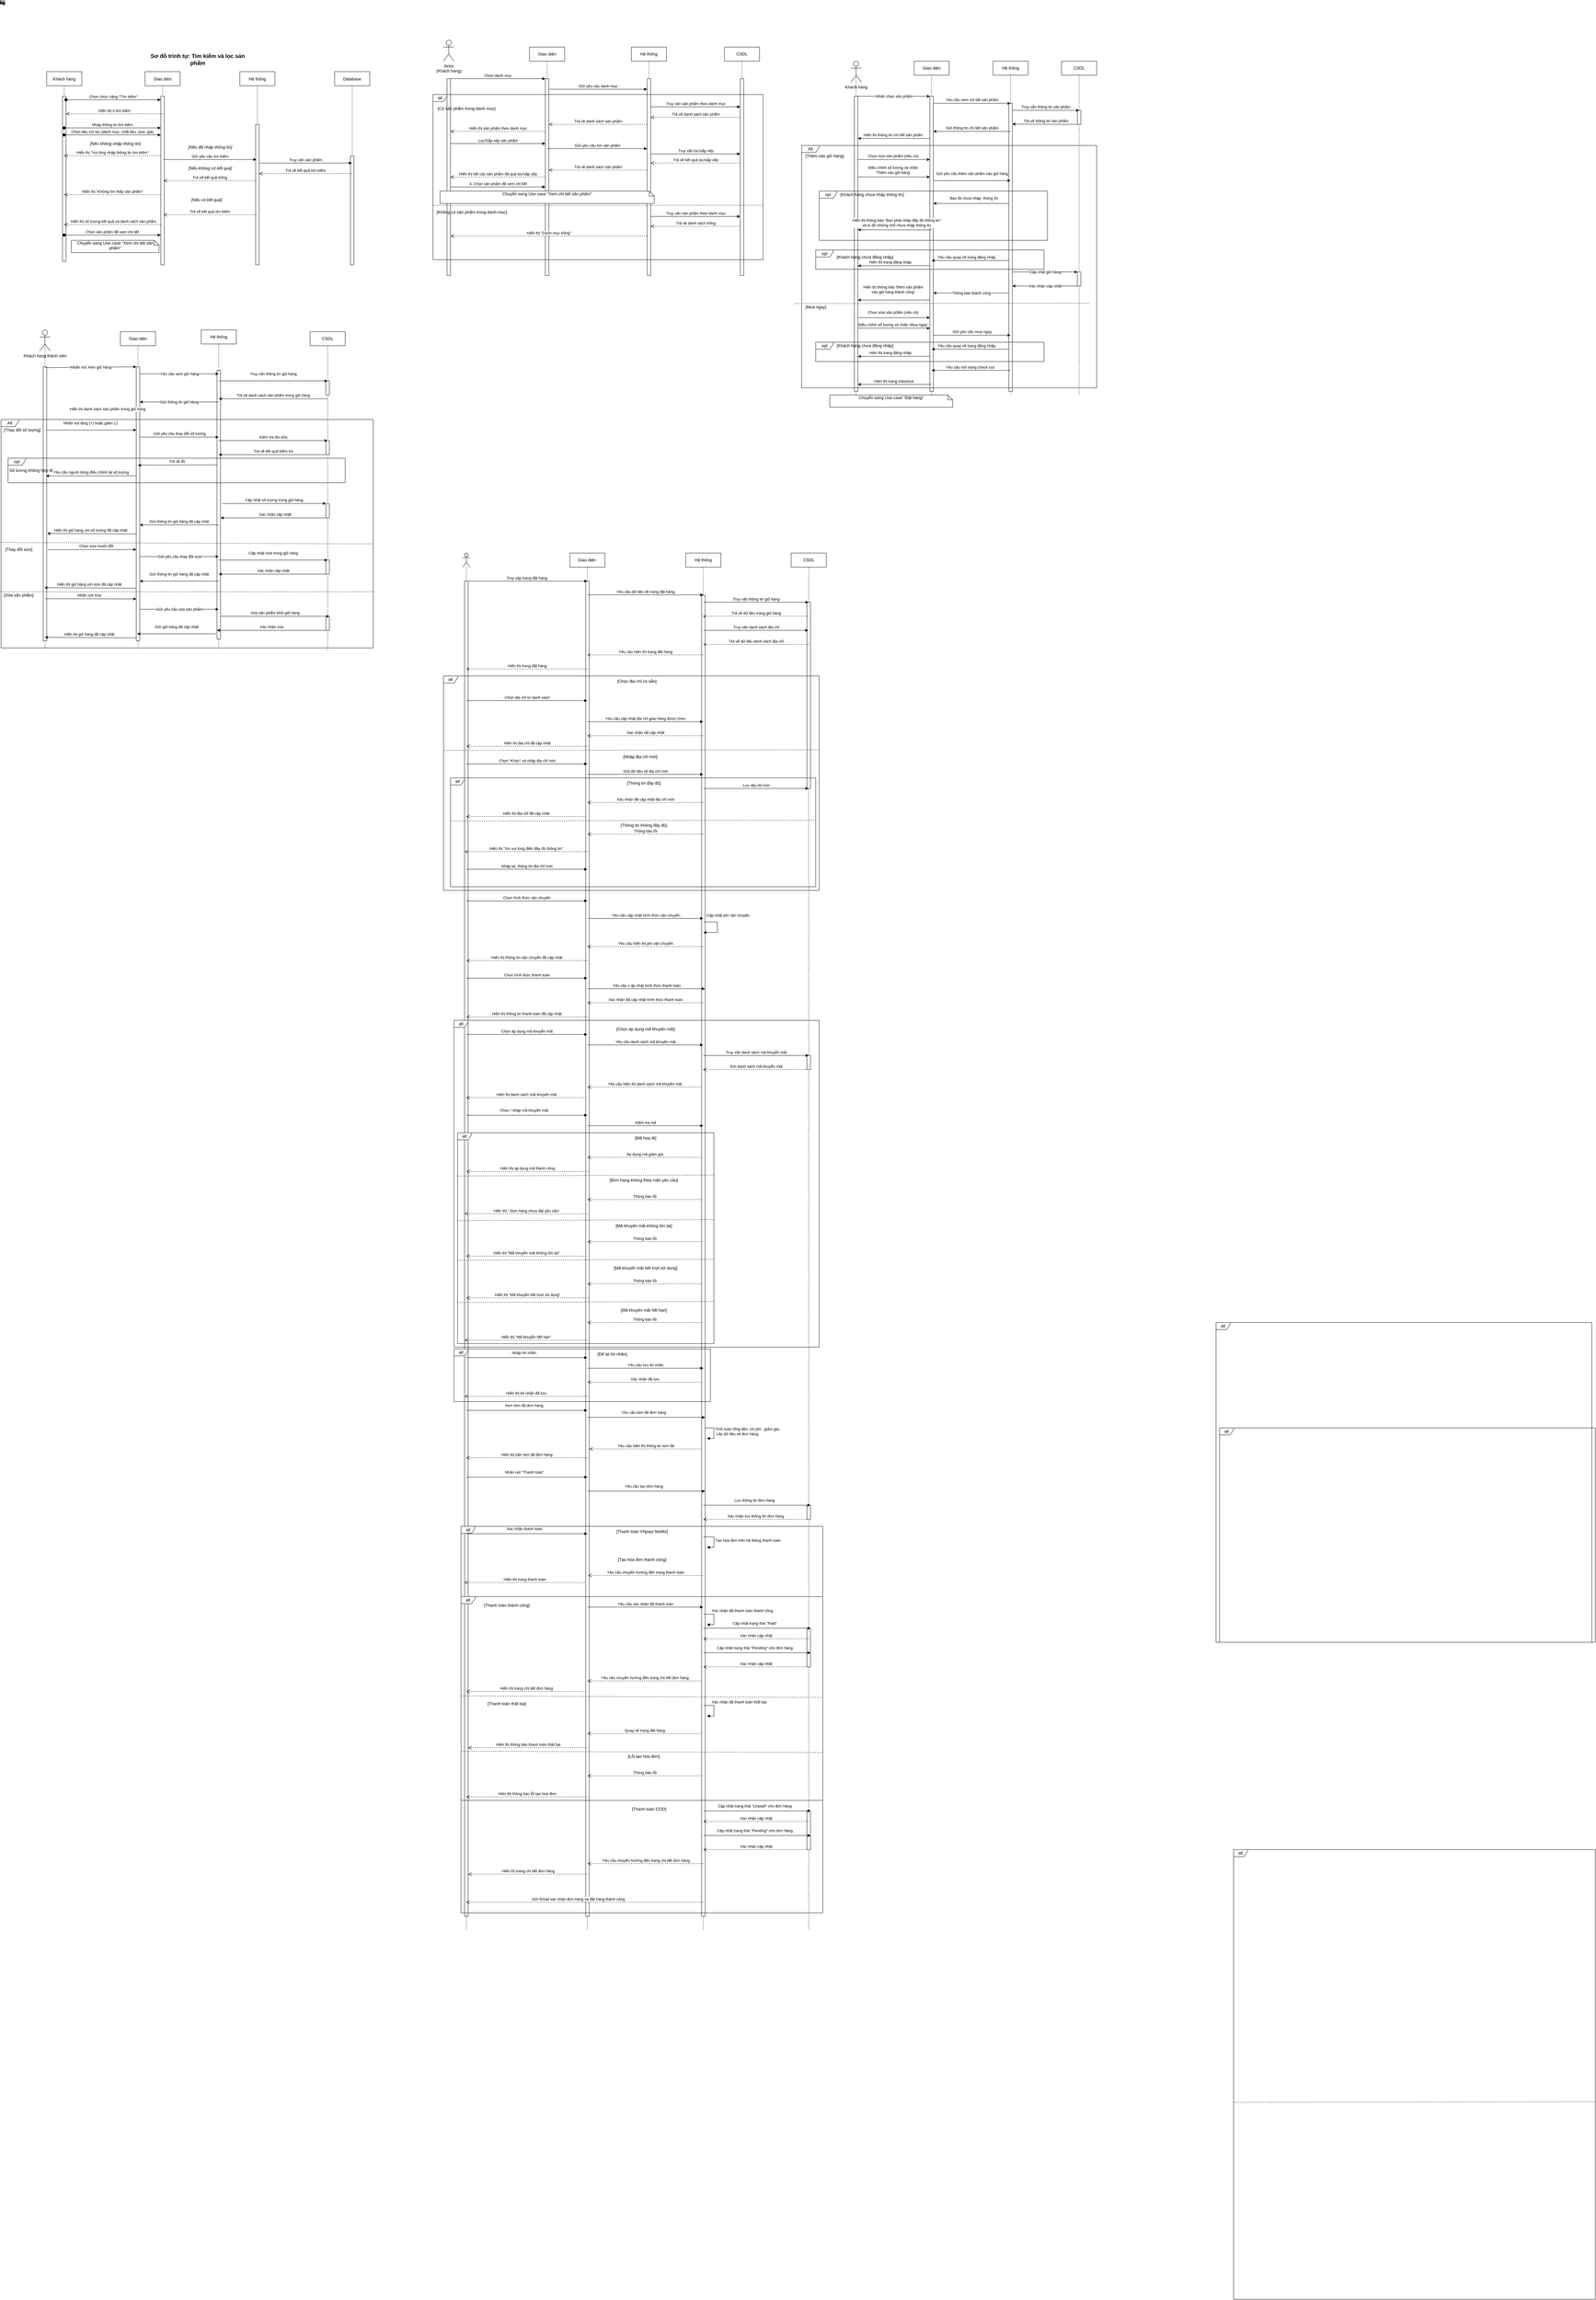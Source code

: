 <mxfile version="26.1.1" pages="2">
  <diagram name="Page-1" id="13e1069c-82ec-6db2-03f1-153e76fe0fe0">
    <mxGraphModel dx="1541860" dy="796497" grid="1" gridSize="10" guides="1" tooltips="1" connect="1" arrows="1" fold="1" page="1" pageScale="1" pageWidth="1100" pageHeight="850" background="none" math="0" shadow="0">
      <root>
        <mxCell id="0" />
        <mxCell id="1" parent="0" />
        <mxCell id="CiSJBHJ4Xn43Z9WM9_8N-1" value="Khách hàng" style="shape=umlLifeline;perimeter=lifelinePerimeter;container=1;collapsible=0;recursiveResize=0;rounded=0;shadow=0;strokeWidth=1;" parent="1" vertex="1">
          <mxGeometry x="90" y="190" width="100" height="540" as="geometry" />
        </mxCell>
        <mxCell id="CiSJBHJ4Xn43Z9WM9_8N-2" value="" style="points=[];perimeter=orthogonalPerimeter;rounded=0;shadow=0;strokeWidth=1;" parent="CiSJBHJ4Xn43Z9WM9_8N-1" vertex="1">
          <mxGeometry x="45" y="70" width="10" height="470" as="geometry" />
        </mxCell>
        <mxCell id="CiSJBHJ4Xn43Z9WM9_8N-3" value="Giao diện" style="shape=umlLifeline;perimeter=lifelinePerimeter;container=1;collapsible=0;recursiveResize=0;rounded=0;shadow=0;strokeWidth=1;" parent="1" vertex="1">
          <mxGeometry x="370" y="190" width="100" height="550" as="geometry" />
        </mxCell>
        <mxCell id="CiSJBHJ4Xn43Z9WM9_8N-4" value="" style="points=[];perimeter=orthogonalPerimeter;rounded=0;shadow=0;strokeWidth=1;" parent="CiSJBHJ4Xn43Z9WM9_8N-3" vertex="1">
          <mxGeometry x="45" y="70" width="10" height="480" as="geometry" />
        </mxCell>
        <mxCell id="wR38wNs-CdR_Del-v1X8-1" value="Hiển thị ô tìm kiếm" style="verticalAlign=bottom;endArrow=open;dashed=1;endSize=8;shadow=0;strokeWidth=1;" parent="CiSJBHJ4Xn43Z9WM9_8N-3" edge="1">
          <mxGeometry relative="1" as="geometry">
            <mxPoint x="50.37" y="120" as="sourcePoint" />
            <mxPoint x="-225.0" y="120" as="targetPoint" />
          </mxGeometry>
        </mxCell>
        <mxCell id="CiSJBHJ4Xn43Z9WM9_8N-23" value="Chọn tiêu chí lọc (danh mục, chất liệu, size, giá)" style="verticalAlign=bottom;startArrow=oval;endArrow=block;startSize=8;shadow=0;strokeWidth=1;" parent="CiSJBHJ4Xn43Z9WM9_8N-3" edge="1">
          <mxGeometry relative="1" as="geometry">
            <mxPoint x="-230.37" y="180" as="sourcePoint" />
            <mxPoint x="45" y="180" as="targetPoint" />
          </mxGeometry>
        </mxCell>
        <mxCell id="CiSJBHJ4Xn43Z9WM9_8N-19" value="Hiển thị &quot;Không tìm thấy sản phẩm&quot;" style="verticalAlign=bottom;endArrow=open;dashed=1;endSize=8;shadow=0;strokeWidth=1;" parent="CiSJBHJ4Xn43Z9WM9_8N-3" edge="1">
          <mxGeometry relative="1" as="geometry">
            <mxPoint x="45" y="350" as="sourcePoint" />
            <mxPoint x="-230.37" y="350" as="targetPoint" />
          </mxGeometry>
        </mxCell>
        <mxCell id="CiSJBHJ4Xn43Z9WM9_8N-5" value="Hệ thống" style="shape=umlLifeline;perimeter=lifelinePerimeter;container=1;collapsible=0;recursiveResize=0;rounded=0;shadow=0;strokeWidth=1;" parent="1" vertex="1">
          <mxGeometry x="640" y="190" width="100" height="550" as="geometry" />
        </mxCell>
        <mxCell id="CiSJBHJ4Xn43Z9WM9_8N-6" value="" style="points=[];perimeter=orthogonalPerimeter;rounded=0;shadow=0;strokeWidth=1;" parent="CiSJBHJ4Xn43Z9WM9_8N-5" vertex="1">
          <mxGeometry x="45" y="150" width="10" height="400" as="geometry" />
        </mxCell>
        <mxCell id="CiSJBHJ4Xn43Z9WM9_8N-7" value="Database" style="shape=umlLifeline;perimeter=lifelinePerimeter;container=1;collapsible=0;recursiveResize=0;rounded=0;shadow=0;strokeWidth=1;" parent="1" vertex="1">
          <mxGeometry x="910" y="190" width="100" height="550" as="geometry" />
        </mxCell>
        <mxCell id="CiSJBHJ4Xn43Z9WM9_8N-8" value="" style="points=[];perimeter=orthogonalPerimeter;rounded=0;shadow=0;strokeWidth=1;" parent="CiSJBHJ4Xn43Z9WM9_8N-7" vertex="1">
          <mxGeometry x="45" y="240" width="10" height="310" as="geometry" />
        </mxCell>
        <mxCell id="CiSJBHJ4Xn43Z9WM9_8N-9" value="Chọn chức năng &quot;Tìm kiếm&quot;" style="verticalAlign=bottom;startArrow=oval;endArrow=block;startSize=8;shadow=0;strokeWidth=1;" parent="1" source="CiSJBHJ4Xn43Z9WM9_8N-2" target="CiSJBHJ4Xn43Z9WM9_8N-4" edge="1">
          <mxGeometry relative="1" as="geometry">
            <mxPoint x="345" y="270" as="sourcePoint" />
            <Array as="points">
              <mxPoint x="310" y="270" />
            </Array>
          </mxGeometry>
        </mxCell>
        <mxCell id="CiSJBHJ4Xn43Z9WM9_8N-10" value="Nhập thông tin tìm kiếm" style="verticalAlign=bottom;startArrow=oval;endArrow=block;startSize=8;shadow=0;strokeWidth=1;" parent="1" edge="1">
          <mxGeometry relative="1" as="geometry">
            <mxPoint x="139.63" y="350" as="sourcePoint" />
            <mxPoint x="415" y="350" as="targetPoint" />
          </mxGeometry>
        </mxCell>
        <mxCell id="CiSJBHJ4Xn43Z9WM9_8N-11" value="[Nếu không nhập thông tin]" style="text;html=1;align=center;verticalAlign=middle;resizable=0;points=[];autosize=1;fontStyle=2" parent="1" vertex="1">
          <mxGeometry x="200" y="380" width="170" height="30" as="geometry" />
        </mxCell>
        <mxCell id="CiSJBHJ4Xn43Z9WM9_8N-12" value="Hiển thị &quot;Vui lòng nhập thông tin tìm kiếm&quot;" style="verticalAlign=bottom;endArrow=open;dashed=1;endSize=8;shadow=0;strokeWidth=1;" parent="1" edge="1">
          <mxGeometry relative="1" as="geometry">
            <mxPoint x="415" y="429.13" as="sourcePoint" />
            <mxPoint x="139.63" y="429.13" as="targetPoint" />
          </mxGeometry>
        </mxCell>
        <mxCell id="CiSJBHJ4Xn43Z9WM9_8N-13" value="[Nếu đã nhập thông tin]" style="text;html=1;align=center;verticalAlign=middle;resizable=0;points=[];autosize=1;fontStyle=2" parent="1" vertex="1">
          <mxGeometry x="480" y="390" width="150" height="30" as="geometry" />
        </mxCell>
        <mxCell id="CiSJBHJ4Xn43Z9WM9_8N-14" value="Gửi yêu cầu tìm kiếm" style="verticalAlign=bottom;endArrow=block;shadow=0;strokeWidth=1;" parent="1" edge="1">
          <mxGeometry relative="1" as="geometry">
            <mxPoint x="422.75" y="440" as="sourcePoint" />
            <mxPoint x="687.25" y="440" as="targetPoint" />
          </mxGeometry>
        </mxCell>
        <mxCell id="CiSJBHJ4Xn43Z9WM9_8N-15" value="Truy vấn sản phẩm" style="verticalAlign=bottom;endArrow=block;shadow=0;strokeWidth=1;" parent="1" edge="1">
          <mxGeometry relative="1" as="geometry">
            <mxPoint x="695" y="450" as="sourcePoint" />
            <mxPoint x="959.5" y="450" as="targetPoint" />
          </mxGeometry>
        </mxCell>
        <mxCell id="CiSJBHJ4Xn43Z9WM9_8N-16" value="Trả về kết quả tìm kiếm" style="verticalAlign=bottom;endArrow=open;dashed=1;endSize=8;shadow=0;strokeWidth=1;" parent="1" edge="1">
          <mxGeometry relative="1" as="geometry">
            <mxPoint x="959.5" y="480" as="sourcePoint" />
            <mxPoint x="695" y="480" as="targetPoint" />
          </mxGeometry>
        </mxCell>
        <mxCell id="CiSJBHJ4Xn43Z9WM9_8N-17" value="[Nếu không có kết quả]" style="text;html=1;align=center;verticalAlign=middle;resizable=0;points=[];autosize=1;fontStyle=2" parent="1" vertex="1">
          <mxGeometry x="480" y="450" width="150" height="30" as="geometry" />
        </mxCell>
        <mxCell id="CiSJBHJ4Xn43Z9WM9_8N-18" value="Trả về kết quả trống" style="verticalAlign=bottom;endArrow=open;dashed=1;endSize=8;shadow=0;strokeWidth=1;" parent="1" edge="1">
          <mxGeometry relative="1" as="geometry">
            <mxPoint x="687.25" y="500" as="sourcePoint" />
            <mxPoint x="422.75" y="500" as="targetPoint" />
          </mxGeometry>
        </mxCell>
        <mxCell id="CiSJBHJ4Xn43Z9WM9_8N-20" value="[Nếu có kết quả]" style="text;html=1;align=center;verticalAlign=middle;resizable=0;points=[];autosize=1;fontStyle=2" parent="1" vertex="1">
          <mxGeometry x="490" y="540" width="110" height="30" as="geometry" />
        </mxCell>
        <mxCell id="CiSJBHJ4Xn43Z9WM9_8N-21" value="Trả về kết quả tìm kiếm" style="verticalAlign=bottom;endArrow=open;dashed=1;endSize=8;shadow=0;strokeWidth=1;" parent="1" edge="1">
          <mxGeometry relative="1" as="geometry">
            <mxPoint x="687.25" y="597.07" as="sourcePoint" />
            <mxPoint x="422.75" y="597.07" as="targetPoint" />
          </mxGeometry>
        </mxCell>
        <mxCell id="CiSJBHJ4Xn43Z9WM9_8N-22" value="Hiển thị số lượng kết quả và danh sách sản phẩm" style="verticalAlign=bottom;endArrow=open;dashed=1;endSize=8;shadow=0;strokeWidth=1;" parent="1" edge="1">
          <mxGeometry x="-0.02" relative="1" as="geometry">
            <mxPoint x="415" y="625" as="sourcePoint" />
            <mxPoint x="139.63" y="625" as="targetPoint" />
            <mxPoint as="offset" />
          </mxGeometry>
        </mxCell>
        <mxCell id="CiSJBHJ4Xn43Z9WM9_8N-24" value="Chọn sản phẩm để xem chi tiết" style="verticalAlign=bottom;startArrow=oval;endArrow=block;startSize=8;shadow=0;strokeWidth=1;" parent="1" edge="1">
          <mxGeometry relative="1" as="geometry">
            <mxPoint x="139.63" y="655" as="sourcePoint" />
            <mxPoint x="415" y="655" as="targetPoint" />
          </mxGeometry>
        </mxCell>
        <mxCell id="CiSJBHJ4Xn43Z9WM9_8N-25" value="Sơ đồ trình tự: Tìm kiếm và lọc sản phẩm" style="text;html=1;strokeColor=none;fillColor=none;align=center;verticalAlign=middle;whiteSpace=wrap;rounded=0;fontSize=16;fontStyle=1" parent="1" vertex="1">
          <mxGeometry x="370" y="140" width="300" height="30" as="geometry" />
        </mxCell>
        <mxCell id="wR38wNs-CdR_Del-v1X8-2" value="Actor&#xa;(Khách hàng)" style="shape=umlActor;verticalLabelPosition=bottom;verticalAlign=top;html=1;" parent="1" vertex="1">
          <mxGeometry x="1220" y="100" width="30" height="60" as="geometry" />
        </mxCell>
        <mxCell id="wR38wNs-CdR_Del-v1X8-6" value="" style="html=1;points=[];perimeter=orthogonalPerimeter;" parent="1" vertex="1">
          <mxGeometry x="1230" y="210" width="10" height="560" as="geometry" />
        </mxCell>
        <mxCell id="wR38wNs-CdR_Del-v1X8-7" value="" style="html=1;points=[];perimeter=orthogonalPerimeter;" parent="1" vertex="1">
          <mxGeometry x="1510" y="210" width="10" height="560" as="geometry" />
        </mxCell>
        <mxCell id="wR38wNs-CdR_Del-v1X8-8" value="" style="html=1;points=[];perimeter=orthogonalPerimeter;" parent="1" vertex="1">
          <mxGeometry x="1800" y="210" width="10" height="560" as="geometry" />
        </mxCell>
        <mxCell id="wR38wNs-CdR_Del-v1X8-9" value="" style="html=1;points=[];perimeter=orthogonalPerimeter;" parent="1" vertex="1">
          <mxGeometry x="2065" y="210" width="10" height="560" as="geometry" />
        </mxCell>
        <mxCell id="wR38wNs-CdR_Del-v1X8-10" value="Chọn danh mục" style="html=1;verticalAlign=bottom;endArrow=block;entryX=0;entryY=0;exitX=1;exitY=0;" parent="1" source="wR38wNs-CdR_Del-v1X8-6" target="wR38wNs-CdR_Del-v1X8-7" edge="1">
          <mxGeometry relative="1" as="geometry">
            <mxPoint x="1470" y="220" as="sourcePoint" />
          </mxGeometry>
        </mxCell>
        <mxCell id="wR38wNs-CdR_Del-v1X8-11" value="Gửi yêu cầu danh mục" style="html=1;verticalAlign=bottom;endArrow=block;entryX=0;entryY=0.1;exitX=1;exitY=0.1;" parent="1" edge="1">
          <mxGeometry relative="1" as="geometry">
            <mxPoint x="1520" y="240.0" as="sourcePoint" />
            <mxPoint x="1800" y="240.0" as="targetPoint" />
          </mxGeometry>
        </mxCell>
        <mxCell id="wR38wNs-CdR_Del-v1X8-12" value="alt" style="shape=umlFrame;whiteSpace=wrap;html=1;width=40;height=20;" parent="1" vertex="1">
          <mxGeometry x="1190" y="255" width="940" height="470" as="geometry" />
        </mxCell>
        <mxCell id="wR38wNs-CdR_Del-v1X8-13" value="[Có sản phẩm trong danh mục]" style="text;html=1;align=center;verticalAlign=middle;resizable=0;points=[];autosize=1;" parent="1" vertex="1">
          <mxGeometry x="1190" y="280" width="190" height="30" as="geometry" />
        </mxCell>
        <mxCell id="wR38wNs-CdR_Del-v1X8-14" value="" style="endArrow=none;dashed=1;html=1;entryX=1;entryY=0.5;entryDx=0;entryDy=0;entryPerimeter=0;exitX=0;exitY=0.5;exitDx=0;exitDy=0;exitPerimeter=0;" parent="1" edge="1">
          <mxGeometry width="50" height="50" relative="1" as="geometry">
            <mxPoint x="1190" y="570" as="sourcePoint" />
            <mxPoint x="2130.0" y="570" as="targetPoint" />
          </mxGeometry>
        </mxCell>
        <mxCell id="wR38wNs-CdR_Del-v1X8-15" value="[Không có sản phẩm trong danh mục]" style="text;html=1;align=center;verticalAlign=middle;resizable=0;points=[];autosize=1;" parent="1" vertex="1">
          <mxGeometry x="1190" y="575" width="220" height="30" as="geometry" />
        </mxCell>
        <mxCell id="wR38wNs-CdR_Del-v1X8-16" value="Truy vấn sản phẩm theo danh mục" style="html=1;verticalAlign=bottom;endArrow=block;entryX=0;entryY=0.2;exitX=1;exitY=0.2;" parent="1" edge="1">
          <mxGeometry relative="1" as="geometry">
            <mxPoint x="1810" y="290.0" as="sourcePoint" />
            <mxPoint x="2065.0" y="290.0" as="targetPoint" />
          </mxGeometry>
        </mxCell>
        <mxCell id="wR38wNs-CdR_Del-v1X8-17" value="Trả về danh sách sản phẩm" style="html=1;verticalAlign=bottom;endArrow=open;dashed=1;endSize=8;exitX=0;exitY=0.25;entryX=1;entryY=0.25;" parent="1" edge="1">
          <mxGeometry relative="1" as="geometry">
            <mxPoint x="1810" y="320.0" as="targetPoint" />
            <mxPoint x="2065.0" y="320" as="sourcePoint" />
          </mxGeometry>
        </mxCell>
        <mxCell id="wR38wNs-CdR_Del-v1X8-18" value="Hiển thị sản phẩm theo danh mục" style="html=1;verticalAlign=bottom;endArrow=open;dashed=1;endSize=8;entryX=1;entryY=0.3;" parent="1" edge="1">
          <mxGeometry relative="1" as="geometry">
            <mxPoint x="1240" y="360.0" as="targetPoint" />
            <mxPoint x="1510" y="360.0" as="sourcePoint" />
          </mxGeometry>
        </mxCell>
        <mxCell id="wR38wNs-CdR_Del-v1X8-19" value="Lọc/Sắp xếp sản phẩm" style="html=1;verticalAlign=bottom;endArrow=block;exitX=1;exitY=0.35;" parent="1" edge="1">
          <mxGeometry relative="1" as="geometry">
            <mxPoint x="1240" y="394.52" as="sourcePoint" />
            <mxPoint x="1510" y="394.52" as="targetPoint" />
          </mxGeometry>
        </mxCell>
        <mxCell id="wR38wNs-CdR_Del-v1X8-20" value="Truy vấn lọc/sắp xếp" style="html=1;verticalAlign=bottom;endArrow=block;entryX=0;entryY=0.4;exitX=1;exitY=0.4;" parent="1" edge="1">
          <mxGeometry relative="1" as="geometry">
            <mxPoint x="1810" y="424" as="sourcePoint" />
            <mxPoint x="2065" y="424" as="targetPoint" />
          </mxGeometry>
        </mxCell>
        <mxCell id="wR38wNs-CdR_Del-v1X8-21" value="Trả về kết quả lọc/sắp xếp" style="html=1;verticalAlign=bottom;endArrow=open;dashed=1;endSize=8;exitX=0;exitY=0.45;entryX=1;entryY=0.45;" parent="1" edge="1">
          <mxGeometry relative="1" as="geometry">
            <mxPoint x="1810" y="450.0" as="targetPoint" />
            <mxPoint x="2065" y="450.0" as="sourcePoint" />
          </mxGeometry>
        </mxCell>
        <mxCell id="wR38wNs-CdR_Del-v1X8-22" value="Hiển thị kết các sản phẩm đã quả lọc/sắp xếp" style="html=1;verticalAlign=bottom;endArrow=open;dashed=1;endSize=8;entryX=1;entryY=0.5;" parent="1" target="wR38wNs-CdR_Del-v1X8-6" edge="1">
          <mxGeometry relative="1" as="geometry">
            <mxPoint x="1470" y="400" as="targetPoint" />
            <mxPoint x="1510" y="490" as="sourcePoint" />
          </mxGeometry>
        </mxCell>
        <mxCell id="wR38wNs-CdR_Del-v1X8-23" value="4. Chọn sản phẩm để xem chi tiết" style="html=1;verticalAlign=bottom;endArrow=block;exitX=1;exitY=0.55;" parent="1" source="wR38wNs-CdR_Del-v1X8-6" edge="1">
          <mxGeometry relative="1" as="geometry">
            <mxPoint x="1470" y="420" as="sourcePoint" />
            <mxPoint x="1510" y="518" as="targetPoint" />
          </mxGeometry>
        </mxCell>
        <mxCell id="wR38wNs-CdR_Del-v1X8-24" value="Chuyển sang Use case &quot;Xem chi tiết sản phẩm&quot;" style="shape=note;whiteSpace=wrap;html=1;size=14;verticalAlign=top;align=center;spacingTop=-6;" parent="1" vertex="1">
          <mxGeometry x="1210" y="530" width="610" height="35" as="geometry" />
        </mxCell>
        <mxCell id="wR38wNs-CdR_Del-v1X8-25" value="Truy vấn sản phẩm theo danh mục" style="html=1;verticalAlign=bottom;endArrow=block;entryX=0;entryY=0.7;exitX=1;exitY=0.7;" parent="1" source="wR38wNs-CdR_Del-v1X8-8" target="wR38wNs-CdR_Del-v1X8-9" edge="1">
          <mxGeometry relative="1" as="geometry">
            <mxPoint x="1780" y="480" as="sourcePoint" />
          </mxGeometry>
        </mxCell>
        <mxCell id="wR38wNs-CdR_Del-v1X8-26" value="Trả về danh sách trống" style="html=1;verticalAlign=bottom;endArrow=open;dashed=1;endSize=8;exitX=0;exitY=0.75;entryX=1;entryY=0.75;" parent="1" source="wR38wNs-CdR_Del-v1X8-9" target="wR38wNs-CdR_Del-v1X8-8" edge="1">
          <mxGeometry relative="1" as="geometry">
            <mxPoint x="1780" y="500" as="targetPoint" />
          </mxGeometry>
        </mxCell>
        <mxCell id="wR38wNs-CdR_Del-v1X8-27" value="Hiển thị &quot;Danh mục trống&quot;" style="html=1;verticalAlign=bottom;endArrow=open;dashed=1;endSize=8;exitX=0;exitY=0.8;entryX=1;entryY=0.8;" parent="1" source="wR38wNs-CdR_Del-v1X8-8" target="wR38wNs-CdR_Del-v1X8-6" edge="1">
          <mxGeometry relative="1" as="geometry">
            <mxPoint x="1470" y="520" as="targetPoint" />
          </mxGeometry>
        </mxCell>
        <mxCell id="wR38wNs-CdR_Del-v1X8-31" value="Chuyển sang Use case &quot;Xem chi tiết sản phẩm&quot;" style="shape=note;whiteSpace=wrap;html=1;size=14;verticalAlign=top;align=center;spacingTop=-6;" parent="1" vertex="1">
          <mxGeometry x="160" y="670" width="250" height="35" as="geometry" />
        </mxCell>
        <mxCell id="z18q6whbh-dWfgE0S6pc-22" value="Trả về danh sách sản phẩm" style="html=1;verticalAlign=bottom;endArrow=open;dashed=1;endSize=8;exitX=0;exitY=0.45;" parent="1" edge="1">
          <mxGeometry relative="1" as="geometry">
            <mxPoint x="1520" y="470.0" as="targetPoint" />
            <mxPoint x="1800" y="470" as="sourcePoint" />
          </mxGeometry>
        </mxCell>
        <mxCell id="z18q6whbh-dWfgE0S6pc-23" value="Gửi yêu cầu tìm sản phẩm" style="html=1;verticalAlign=bottom;endArrow=block;exitX=1;exitY=0.35;" parent="1" target="wR38wNs-CdR_Del-v1X8-8" edge="1">
          <mxGeometry relative="1" as="geometry">
            <mxPoint x="1515" y="409.05" as="sourcePoint" />
            <mxPoint x="1785" y="409.05" as="targetPoint" />
          </mxGeometry>
        </mxCell>
        <mxCell id="z18q6whbh-dWfgE0S6pc-24" value="Trả về danh sách sản phẩm" style="html=1;verticalAlign=bottom;endArrow=open;dashed=1;endSize=8;exitX=0;exitY=0.45;" parent="1" edge="1">
          <mxGeometry relative="1" as="geometry">
            <mxPoint x="1520" y="340.0" as="targetPoint" />
            <mxPoint x="1800" y="340" as="sourcePoint" />
          </mxGeometry>
        </mxCell>
        <mxCell id="r98t_IDqT5fcbSij2vow-30" value="Giao diện" style="shape=umlLifeline;perimeter=lifelinePerimeter;whiteSpace=wrap;html=1;container=1;dropTarget=0;collapsible=0;recursiveResize=0;outlineConnect=0;portConstraint=eastwest;newEdgeStyle={&quot;curved&quot;:0,&quot;rounded&quot;:0};" parent="1" vertex="1">
          <mxGeometry x="1465" y="120" width="100" height="90" as="geometry" />
        </mxCell>
        <mxCell id="r98t_IDqT5fcbSij2vow-31" value="Hệ thống" style="shape=umlLifeline;perimeter=lifelinePerimeter;whiteSpace=wrap;html=1;container=1;dropTarget=0;collapsible=0;recursiveResize=0;outlineConnect=0;portConstraint=eastwest;newEdgeStyle={&quot;curved&quot;:0,&quot;rounded&quot;:0};" parent="1" vertex="1">
          <mxGeometry x="1755" y="120" width="100" height="90" as="geometry" />
        </mxCell>
        <mxCell id="r98t_IDqT5fcbSij2vow-32" value="CSDL" style="shape=umlLifeline;perimeter=lifelinePerimeter;whiteSpace=wrap;html=1;container=1;dropTarget=0;collapsible=0;recursiveResize=0;outlineConnect=0;portConstraint=eastwest;newEdgeStyle={&quot;curved&quot;:0,&quot;rounded&quot;:0};" parent="1" vertex="1">
          <mxGeometry x="2020" y="120" width="100" height="90" as="geometry" />
        </mxCell>
        <mxCell id="hXK-SEx-EnrCW3ID_Bvt-27" value="Khách hàng" style="shape=umlActor;verticalLabelPosition=bottom;verticalAlign=top;html=1;" parent="1" vertex="1">
          <mxGeometry x="2380" y="160" width="30" height="60" as="geometry" />
        </mxCell>
        <mxCell id="hXK-SEx-EnrCW3ID_Bvt-28" value="Giao diện" style="shape=umlLifeline;perimeter=lifelinePerimeter;whiteSpace=wrap;html=1;container=1;collapsible=0;recursiveResize=0;outlineConnect=0;" parent="1" vertex="1">
          <mxGeometry x="2560" y="160" width="100" height="950" as="geometry" />
        </mxCell>
        <mxCell id="hXK-SEx-EnrCW3ID_Bvt-29" value="Hệ thống" style="shape=umlLifeline;perimeter=lifelinePerimeter;whiteSpace=wrap;html=1;container=1;collapsible=0;recursiveResize=0;outlineConnect=0;" parent="1" vertex="1">
          <mxGeometry x="2785" y="160" width="100" height="950" as="geometry" />
        </mxCell>
        <mxCell id="hXK-SEx-EnrCW3ID_Bvt-30" value="CSDL" style="shape=umlLifeline;perimeter=lifelinePerimeter;whiteSpace=wrap;html=1;container=1;collapsible=0;recursiveResize=0;outlineConnect=0;" parent="1" vertex="1">
          <mxGeometry x="2980" y="160" width="100" height="950" as="geometry" />
        </mxCell>
        <mxCell id="hXK-SEx-EnrCW3ID_Bvt-36" value="" style="html=1;points=[];perimeter=orthogonalPerimeter;" parent="hXK-SEx-EnrCW3ID_Bvt-30" vertex="1">
          <mxGeometry x="45" y="140" width="10" height="40" as="geometry" />
        </mxCell>
        <mxCell id="hXK-SEx-EnrCW3ID_Bvt-40" value="Trả về thông tin sản phẩm" style="endArrow=classic;html=1;" parent="hXK-SEx-EnrCW3ID_Bvt-30" edge="1">
          <mxGeometry y="-10" width="50" height="50" relative="1" as="geometry">
            <mxPoint x="50" y="180" as="sourcePoint" />
            <mxPoint x="-140" y="179.17" as="targetPoint" />
            <mxPoint as="offset" />
          </mxGeometry>
        </mxCell>
        <mxCell id="hXK-SEx-EnrCW3ID_Bvt-31" value="" style="endArrow=none;dashed=1;html=1;startArrow=none;entryX=0.5;entryY=0.686;entryDx=0;entryDy=0;entryPerimeter=0;" parent="1" source="hXK-SEx-EnrCW3ID_Bvt-32" target="hXK-SEx-EnrCW3ID_Bvt-27" edge="1">
          <mxGeometry width="50" height="50" relative="1" as="geometry">
            <mxPoint x="2435" y="780" as="sourcePoint" />
            <mxPoint x="2435" y="240" as="targetPoint" />
          </mxGeometry>
        </mxCell>
        <mxCell id="hXK-SEx-EnrCW3ID_Bvt-32" value="" style="html=1;points=[];perimeter=orthogonalPerimeter;" parent="1" vertex="1">
          <mxGeometry x="2390" y="260" width="10" height="840" as="geometry" />
        </mxCell>
        <mxCell id="hXK-SEx-EnrCW3ID_Bvt-33" value="" style="endArrow=none;dashed=1;html=1;" parent="1" target="hXK-SEx-EnrCW3ID_Bvt-32" edge="1">
          <mxGeometry width="50" height="50" relative="1" as="geometry">
            <mxPoint x="2395" y="1110" as="sourcePoint" />
            <mxPoint x="2435" y="240" as="targetPoint" />
          </mxGeometry>
        </mxCell>
        <mxCell id="hXK-SEx-EnrCW3ID_Bvt-34" value="" style="html=1;points=[];perimeter=orthogonalPerimeter;" parent="1" vertex="1">
          <mxGeometry x="2605" y="260" width="10" height="840" as="geometry" />
        </mxCell>
        <mxCell id="hXK-SEx-EnrCW3ID_Bvt-35" value="" style="html=1;points=[];perimeter=orthogonalPerimeter;" parent="1" vertex="1">
          <mxGeometry x="2830" y="280" width="10" height="820" as="geometry" />
        </mxCell>
        <mxCell id="hXK-SEx-EnrCW3ID_Bvt-37" value="Nhấn chọn sản phẩm" style="endArrow=classic;html=1;exitX=1;exitY=0;exitDx=0;exitDy=0;exitPerimeter=0;" parent="1" source="hXK-SEx-EnrCW3ID_Bvt-32" edge="1">
          <mxGeometry width="50" height="50" relative="1" as="geometry">
            <mxPoint x="2440" y="260" as="sourcePoint" />
            <mxPoint x="2605" y="260" as="targetPoint" />
          </mxGeometry>
        </mxCell>
        <mxCell id="hXK-SEx-EnrCW3ID_Bvt-38" value="Yêu cầu xem chi tiết sản phẩm" style="endArrow=classic;html=1;" parent="1" target="hXK-SEx-EnrCW3ID_Bvt-29" edge="1">
          <mxGeometry y="10" width="50" height="50" relative="1" as="geometry">
            <mxPoint x="2615" y="280" as="sourcePoint" />
            <mxPoint x="2765" y="280" as="targetPoint" />
            <mxPoint as="offset" />
          </mxGeometry>
        </mxCell>
        <mxCell id="hXK-SEx-EnrCW3ID_Bvt-39" value="Truy vấn thông tin sản phẩm" style="endArrow=classic;html=1;" parent="1" edge="1">
          <mxGeometry y="10" width="50" height="50" relative="1" as="geometry">
            <mxPoint x="2840" y="300" as="sourcePoint" />
            <mxPoint x="3030" y="300" as="targetPoint" />
            <mxPoint as="offset" />
          </mxGeometry>
        </mxCell>
        <mxCell id="hXK-SEx-EnrCW3ID_Bvt-41" value="Gửi thông tin chi tiết sản phẩm" style="endArrow=classic;html=1;" parent="1" source="hXK-SEx-EnrCW3ID_Bvt-29" edge="1">
          <mxGeometry y="-10" width="50" height="50" relative="1" as="geometry">
            <mxPoint x="2765" y="360" as="sourcePoint" />
            <mxPoint x="2615" y="360" as="targetPoint" />
            <mxPoint as="offset" />
          </mxGeometry>
        </mxCell>
        <mxCell id="hXK-SEx-EnrCW3ID_Bvt-42" value="Hiển thị thông tin chi tiết sản phẩm" style="endArrow=classic;html=1;" parent="1" target="hXK-SEx-EnrCW3ID_Bvt-32" edge="1">
          <mxGeometry x="0.03" y="-10" width="50" height="50" relative="1" as="geometry">
            <mxPoint x="2605" y="380" as="sourcePoint" />
            <mxPoint x="2440" y="380" as="targetPoint" />
            <mxPoint as="offset" />
          </mxGeometry>
        </mxCell>
        <mxCell id="hXK-SEx-EnrCW3ID_Bvt-43" value="Alt" style="shape=umlFrame;whiteSpace=wrap;html=1;width=50;height=20;" parent="1" vertex="1">
          <mxGeometry x="2240" y="400" width="840" height="690" as="geometry" />
        </mxCell>
        <mxCell id="hXK-SEx-EnrCW3ID_Bvt-44" value="[Thêm vào giỏ hàng]" style="text;html=1;align=center;verticalAlign=middle;resizable=0;points=[];autosize=1;" parent="1" vertex="1">
          <mxGeometry x="2240" y="420" width="130" height="20" as="geometry" />
        </mxCell>
        <mxCell id="hXK-SEx-EnrCW3ID_Bvt-45" value="Chọn size sản phẩm (nếu có)" style="endArrow=classic;html=1;" parent="1" source="hXK-SEx-EnrCW3ID_Bvt-32" edge="1">
          <mxGeometry x="-0.03" y="10" width="50" height="50" relative="1" as="geometry">
            <mxPoint x="2440" y="440" as="sourcePoint" />
            <mxPoint x="2605" y="440" as="targetPoint" />
            <mxPoint as="offset" />
          </mxGeometry>
        </mxCell>
        <mxCell id="hXK-SEx-EnrCW3ID_Bvt-46" value="Điều chỉnh số lượng và nhấn&lt;br&gt;&#39;Thêm vào giỏ hàng&#39;" style="endArrow=classic;html=1;" parent="1" source="hXK-SEx-EnrCW3ID_Bvt-32" edge="1">
          <mxGeometry x="-0.03" y="20" width="50" height="50" relative="1" as="geometry">
            <mxPoint x="2440" y="489.58" as="sourcePoint" />
            <mxPoint x="2605" y="489.58" as="targetPoint" />
            <mxPoint as="offset" />
          </mxGeometry>
        </mxCell>
        <mxCell id="hXK-SEx-EnrCW3ID_Bvt-47" value="Gửi yêu cầu thêm sản phẩm vào giỏ hàng" style="endArrow=classic;html=1;" parent="1" target="hXK-SEx-EnrCW3ID_Bvt-29" edge="1">
          <mxGeometry y="20" width="50" height="50" relative="1" as="geometry">
            <mxPoint x="2615" y="500" as="sourcePoint" />
            <mxPoint x="2765" y="500" as="targetPoint" />
            <mxPoint as="offset" />
          </mxGeometry>
        </mxCell>
        <mxCell id="hXK-SEx-EnrCW3ID_Bvt-48" value="opt" style="shape=umlFrame;whiteSpace=wrap;html=1;width=50;height=20;" parent="1" vertex="1">
          <mxGeometry x="2280" y="697.5" width="650" height="55" as="geometry" />
        </mxCell>
        <mxCell id="hXK-SEx-EnrCW3ID_Bvt-49" value="[Khách hàng chưa đăng nhập]" style="text;html=1;align=center;verticalAlign=middle;resizable=0;points=[];autosize=1;" parent="1" vertex="1">
          <mxGeometry x="2330" y="707.5" width="180" height="20" as="geometry" />
        </mxCell>
        <mxCell id="hXK-SEx-EnrCW3ID_Bvt-50" value="Yêu cầu quay về trang đăng nhập" style="endArrow=classic;html=1;" parent="1" edge="1">
          <mxGeometry x="0.104" y="-10" width="50" height="50" relative="1" as="geometry">
            <mxPoint x="2830" y="727.5" as="sourcePoint" />
            <mxPoint x="2610" y="727.5" as="targetPoint" />
            <Array as="points" />
            <mxPoint as="offset" />
          </mxGeometry>
        </mxCell>
        <mxCell id="hXK-SEx-EnrCW3ID_Bvt-51" value="" style="html=1;points=[];perimeter=orthogonalPerimeter;" parent="1" vertex="1">
          <mxGeometry x="3025" y="760" width="10" height="40" as="geometry" />
        </mxCell>
        <mxCell id="hXK-SEx-EnrCW3ID_Bvt-52" value="Cập nhật giỏ hàng" style="endArrow=classic;html=1;" parent="1" target="hXK-SEx-EnrCW3ID_Bvt-51" edge="1">
          <mxGeometry width="50" height="50" relative="1" as="geometry">
            <mxPoint x="2840" y="760" as="sourcePoint" />
            <mxPoint x="2925" y="760" as="targetPoint" />
          </mxGeometry>
        </mxCell>
        <mxCell id="hXK-SEx-EnrCW3ID_Bvt-53" value="Xác nhận cập nhật" style="endArrow=classic;html=1;" parent="1" source="hXK-SEx-EnrCW3ID_Bvt-51" edge="1">
          <mxGeometry width="50" height="50" relative="1" as="geometry">
            <mxPoint x="2925" y="800" as="sourcePoint" />
            <mxPoint x="2840" y="800" as="targetPoint" />
          </mxGeometry>
        </mxCell>
        <mxCell id="hXK-SEx-EnrCW3ID_Bvt-54" value="Thông báo thành công" style="endArrow=classic;html=1;" parent="1" edge="1">
          <mxGeometry width="50" height="50" relative="1" as="geometry">
            <mxPoint x="2830" y="820" as="sourcePoint" />
            <mxPoint x="2615" y="820" as="targetPoint" />
          </mxGeometry>
        </mxCell>
        <mxCell id="hXK-SEx-EnrCW3ID_Bvt-55" value="Hiển thị thông báo &#39;thêm sản phẩm&lt;br&gt;vào giỏ hàng thành công&#39;" style="endArrow=classic;html=1;" parent="1" edge="1">
          <mxGeometry x="0.024" y="-30" width="50" height="50" relative="1" as="geometry">
            <mxPoint x="2605" y="840" as="sourcePoint" />
            <mxPoint x="2400" y="840" as="targetPoint" />
            <mxPoint as="offset" />
          </mxGeometry>
        </mxCell>
        <mxCell id="hXK-SEx-EnrCW3ID_Bvt-56" value="" style="endArrow=none;dashed=1;html=1;entryX=1;entryY=0.6;entryDx=0;entryDy=0;entryPerimeter=0;exitX=-0.001;exitY=0.6;exitDx=0;exitDy=0;exitPerimeter=0;" parent="1" edge="1">
          <mxGeometry width="50" height="50" relative="1" as="geometry">
            <mxPoint x="2220.0" y="849.92" as="sourcePoint" />
            <mxPoint x="3060.84" y="849.0" as="targetPoint" />
          </mxGeometry>
        </mxCell>
        <mxCell id="hXK-SEx-EnrCW3ID_Bvt-57" value="[Mua ngay]" style="text;html=1;align=center;verticalAlign=middle;resizable=0;points=[];autosize=1;" parent="1" vertex="1">
          <mxGeometry x="2240" y="850" width="80" height="20" as="geometry" />
        </mxCell>
        <mxCell id="hXK-SEx-EnrCW3ID_Bvt-58" value="Chọn size sản phẩm (nếu có)" style="endArrow=classic;html=1;" parent="1" edge="1">
          <mxGeometry x="-0.024" y="15" width="50" height="50" relative="1" as="geometry">
            <mxPoint x="2400" y="890" as="sourcePoint" />
            <mxPoint x="2605" y="890" as="targetPoint" />
            <mxPoint as="offset" />
          </mxGeometry>
        </mxCell>
        <mxCell id="hXK-SEx-EnrCW3ID_Bvt-59" value="Điều chỉnh số lượng và nhấn &#39;Mua ngay&#39;" style="endArrow=classic;html=1;" parent="1" edge="1">
          <mxGeometry x="-0.024" y="10" width="50" height="50" relative="1" as="geometry">
            <mxPoint x="2400" y="920" as="sourcePoint" />
            <mxPoint x="2605" y="920" as="targetPoint" />
            <mxPoint as="offset" />
          </mxGeometry>
        </mxCell>
        <mxCell id="hXK-SEx-EnrCW3ID_Bvt-60" value="Gửi yêu cầu mua ngay" style="endArrow=classic;html=1;" parent="1" edge="1">
          <mxGeometry y="10" width="50" height="50" relative="1" as="geometry">
            <mxPoint x="2615" y="940" as="sourcePoint" />
            <mxPoint x="2834.5" y="940" as="targetPoint" />
            <mxPoint as="offset" />
          </mxGeometry>
        </mxCell>
        <mxCell id="hXK-SEx-EnrCW3ID_Bvt-61" value="Yêu cầu mở trang check out&lt;span style=&quot;color: rgba(0, 0, 0, 0); font-family: monospace; font-size: 0px; text-align: start; background-color: rgb(251, 251, 251);&quot;&gt;%3CmxGraphModel%3E%3Croot%3E%3CmxCell%20id%3D%220%22%2F%3E%3CmxCell%20id%3D%221%22%20parent%3D%220%22%2F%3E%3CmxCell%20id%3D%222%22%20value%3D%22B%C3%A1o%20l%E1%BB%97i%20ch%C6%B0a%20nh%E1%BA%ADp%26amp%3Bnbsp%3B%20th%C3%B4ng%20tin%22%20style%3D%22endArrow%3Dclassic%3Bhtml%3D1%3B%22%20edge%3D%221%22%20parent%3D%221%22%3E%3CmxGeometry%20x%3D%22-0.07%22%20y%3D%22-15%22%20width%3D%2250%22%20height%3D%2250%22%20relative%3D%221%22%20as%3D%22geometry%22%3E%3CmxPoint%20x%3D%222830%22%20y%3D%22565%22%20as%3D%22sourcePoint%22%2F%3E%3CmxPoint%20x%3D%222615%22%20y%3D%22565%22%20as%3D%22targetPoint%22%2F%3E%3CArray%20as%3D%22points%22%2F%3E%3CmxPoint%20as%3D%22offset%22%2F%3E%3C%2FmxGeometry%3E%3C%2FmxCell%3E%3C%2Froot%3E%3C%2FmxGraphModel%3E&lt;/span&gt;" style="endArrow=classic;html=1;" parent="1" target="hXK-SEx-EnrCW3ID_Bvt-28" edge="1">
          <mxGeometry x="0.033" y="-9" width="50" height="50" relative="1" as="geometry">
            <mxPoint x="2834.5" y="1040" as="sourcePoint" />
            <mxPoint x="2400" y="1040" as="targetPoint" />
            <Array as="points">
              <mxPoint x="2612.5" y="1040" />
            </Array>
            <mxPoint as="offset" />
          </mxGeometry>
        </mxCell>
        <mxCell id="hXK-SEx-EnrCW3ID_Bvt-65" value="Hiên thị trang đăng nhập" style="endArrow=classic;html=1;" parent="1" edge="1">
          <mxGeometry x="0.104" y="-10" width="50" height="50" relative="1" as="geometry">
            <mxPoint x="2605" y="742.08" as="sourcePoint" />
            <mxPoint x="2400" y="742.5" as="targetPoint" />
            <Array as="points" />
            <mxPoint as="offset" />
          </mxGeometry>
        </mxCell>
        <mxCell id="hXK-SEx-EnrCW3ID_Bvt-66" value="opt" style="shape=umlFrame;whiteSpace=wrap;html=1;width=50;height=20;" parent="1" vertex="1">
          <mxGeometry x="2280" y="960" width="650" height="55" as="geometry" />
        </mxCell>
        <mxCell id="hXK-SEx-EnrCW3ID_Bvt-67" value="Yêu cầu quay về trang đăng nhập" style="endArrow=classic;html=1;" parent="1" edge="1">
          <mxGeometry x="0.104" y="-10" width="50" height="50" relative="1" as="geometry">
            <mxPoint x="2830" y="980" as="sourcePoint" />
            <mxPoint x="2610" y="980" as="targetPoint" />
            <Array as="points" />
            <mxPoint as="offset" />
          </mxGeometry>
        </mxCell>
        <mxCell id="hXK-SEx-EnrCW3ID_Bvt-68" value="Hiên thị trang đăng nhập" style="endArrow=classic;html=1;" parent="1" edge="1">
          <mxGeometry x="0.104" y="-10" width="50" height="50" relative="1" as="geometry">
            <mxPoint x="2605" y="1000" as="sourcePoint" />
            <mxPoint x="2400" y="1000.42" as="targetPoint" />
            <Array as="points" />
            <mxPoint as="offset" />
          </mxGeometry>
        </mxCell>
        <mxCell id="hXK-SEx-EnrCW3ID_Bvt-69" value="[Khách hàng chưa đăng nhập]" style="text;html=1;align=center;verticalAlign=middle;resizable=0;points=[];autosize=1;" parent="1" vertex="1">
          <mxGeometry x="2330" y="960" width="180" height="20" as="geometry" />
        </mxCell>
        <mxCell id="hXK-SEx-EnrCW3ID_Bvt-70" value="opt" style="shape=umlFrame;whiteSpace=wrap;html=1;width=50;height=20;" parent="1" vertex="1">
          <mxGeometry x="2290" y="530" width="650" height="140" as="geometry" />
        </mxCell>
        <mxCell id="hXK-SEx-EnrCW3ID_Bvt-71" value="[Khách hàng chưa nhập thông tin]" style="text;html=1;align=center;verticalAlign=middle;resizable=0;points=[];autosize=1;" parent="1" vertex="1">
          <mxGeometry x="2340" y="525" width="200" height="30" as="geometry" />
        </mxCell>
        <mxCell id="hXK-SEx-EnrCW3ID_Bvt-72" value="Báo lỗi chưa nhập&amp;nbsp; thông tin" style="endArrow=classic;html=1;" parent="1" edge="1">
          <mxGeometry x="-0.07" y="-15" width="50" height="50" relative="1" as="geometry">
            <mxPoint x="2830" y="565" as="sourcePoint" />
            <mxPoint x="2615" y="565" as="targetPoint" />
            <Array as="points" />
            <mxPoint as="offset" />
          </mxGeometry>
        </mxCell>
        <mxCell id="hXK-SEx-EnrCW3ID_Bvt-73" value="Hiển thị thông báo &quot;Bạn phải nhập đầy đủ thông tin&quot;&lt;br&gt;và in đỏ những chỗ chưa nhập thông tin" style="endArrow=classic;html=1;" parent="1" edge="1">
          <mxGeometry x="-0.047" y="-20" width="50" height="50" relative="1" as="geometry">
            <mxPoint x="2610" y="640.42" as="sourcePoint" />
            <mxPoint x="2400" y="640" as="targetPoint" />
            <Array as="points" />
            <mxPoint as="offset" />
          </mxGeometry>
        </mxCell>
        <mxCell id="hXK-SEx-EnrCW3ID_Bvt-75" value="Hiên thị trang checkout" style="endArrow=classic;html=1;" parent="1" source="hXK-SEx-EnrCW3ID_Bvt-28" edge="1">
          <mxGeometry x="0.033" y="-9" width="50" height="50" relative="1" as="geometry">
            <mxPoint x="2619.5" y="1080" as="sourcePoint" />
            <mxPoint x="2400" y="1080" as="targetPoint" />
            <Array as="points">
              <mxPoint x="2402.5" y="1080" />
            </Array>
            <mxPoint as="offset" />
          </mxGeometry>
        </mxCell>
        <mxCell id="hXK-SEx-EnrCW3ID_Bvt-77" value="Chuyển sang Use case &quot;Đặt hàng&quot;" style="shape=note;whiteSpace=wrap;html=1;size=14;verticalAlign=top;align=center;spacingTop=-6;" parent="1" vertex="1">
          <mxGeometry x="2320" y="1110" width="350" height="35" as="geometry" />
        </mxCell>
        <mxCell id="hXK-SEx-EnrCW3ID_Bvt-78" value="Khách hàng thành viên" style="shape=umlActor;verticalLabelPosition=bottom;verticalAlign=top;html=1;" parent="1" vertex="1">
          <mxGeometry x="70" y="925" width="30" height="60" as="geometry" />
        </mxCell>
        <mxCell id="hXK-SEx-EnrCW3ID_Bvt-79" value="Giao diện" style="shape=umlLifeline;perimeter=lifelinePerimeter;whiteSpace=wrap;html=1;container=1;collapsible=0;recursiveResize=0;outlineConnect=0;" parent="1" vertex="1">
          <mxGeometry x="300" y="930" width="100" height="900" as="geometry" />
        </mxCell>
        <mxCell id="hXK-SEx-EnrCW3ID_Bvt-80" value="Hệ thống" style="shape=umlLifeline;perimeter=lifelinePerimeter;whiteSpace=wrap;html=1;container=1;collapsible=0;recursiveResize=0;outlineConnect=0;" parent="1" vertex="1">
          <mxGeometry x="530" y="925" width="100" height="905" as="geometry" />
        </mxCell>
        <mxCell id="hXK-SEx-EnrCW3ID_Bvt-86" value="" style="html=1;points=[];perimeter=orthogonalPerimeter;" parent="hXK-SEx-EnrCW3ID_Bvt-80" vertex="1">
          <mxGeometry x="45" y="115" width="10" height="765" as="geometry" />
        </mxCell>
        <mxCell id="hXK-SEx-EnrCW3ID_Bvt-81" value="CSDL" style="shape=umlLifeline;perimeter=lifelinePerimeter;whiteSpace=wrap;html=1;container=1;collapsible=0;recursiveResize=0;outlineConnect=0;" parent="1" vertex="1">
          <mxGeometry x="840" y="930" width="100" height="910" as="geometry" />
        </mxCell>
        <mxCell id="hXK-SEx-EnrCW3ID_Bvt-82" value="" style="endArrow=none;dashed=1;html=1;startArrow=none;entryX=0.5;entryY=0.5;entryDx=0;entryDy=0;entryPerimeter=0;" parent="1" source="hXK-SEx-EnrCW3ID_Bvt-83" target="hXK-SEx-EnrCW3ID_Bvt-78" edge="1">
          <mxGeometry width="50" height="50" relative="1" as="geometry">
            <mxPoint x="175" y="1730" as="sourcePoint" />
            <mxPoint x="175" y="1010" as="targetPoint" />
          </mxGeometry>
        </mxCell>
        <mxCell id="hXK-SEx-EnrCW3ID_Bvt-83" value="" style="html=1;points=[];perimeter=orthogonalPerimeter;" parent="1" vertex="1">
          <mxGeometry x="80" y="1030" width="10" height="780" as="geometry" />
        </mxCell>
        <mxCell id="hXK-SEx-EnrCW3ID_Bvt-84" value="" style="endArrow=none;dashed=1;html=1;" parent="1" target="hXK-SEx-EnrCW3ID_Bvt-83" edge="1">
          <mxGeometry width="50" height="50" relative="1" as="geometry">
            <mxPoint x="85" y="1830" as="sourcePoint" />
            <mxPoint x="175" y="1010" as="targetPoint" />
          </mxGeometry>
        </mxCell>
        <mxCell id="hXK-SEx-EnrCW3ID_Bvt-85" value="" style="html=1;points=[];perimeter=orthogonalPerimeter;" parent="1" vertex="1">
          <mxGeometry x="345" y="1030" width="10" height="780" as="geometry" />
        </mxCell>
        <mxCell id="hXK-SEx-EnrCW3ID_Bvt-87" value="Nhấn nút Xem giỏ hàng" style="endArrow=classic;html=1;exitX=0.671;exitY=0.003;exitDx=0;exitDy=0;exitPerimeter=0;" parent="1" source="hXK-SEx-EnrCW3ID_Bvt-83" edge="1">
          <mxGeometry width="50" height="50" relative="1" as="geometry">
            <mxPoint x="180" y="1030" as="sourcePoint" />
            <mxPoint x="345" y="1030" as="targetPoint" />
          </mxGeometry>
        </mxCell>
        <mxCell id="hXK-SEx-EnrCW3ID_Bvt-88" value="Yêu cầu xem giỏ hàng" style="endArrow=classic;html=1;" parent="1" target="hXK-SEx-EnrCW3ID_Bvt-80" edge="1">
          <mxGeometry width="50" height="50" relative="1" as="geometry">
            <mxPoint x="355" y="1050" as="sourcePoint" />
            <mxPoint x="505" y="1050" as="targetPoint" />
          </mxGeometry>
        </mxCell>
        <mxCell id="hXK-SEx-EnrCW3ID_Bvt-89" value="" style="html=1;points=[];perimeter=orthogonalPerimeter;" parent="1" vertex="1">
          <mxGeometry x="885" y="1070" width="10" height="40" as="geometry" />
        </mxCell>
        <mxCell id="hXK-SEx-EnrCW3ID_Bvt-90" value="Truy vấn thông tin giỏ hàng" style="endArrow=classic;html=1;" parent="1" target="hXK-SEx-EnrCW3ID_Bvt-81" edge="1">
          <mxGeometry y="20" width="50" height="50" relative="1" as="geometry">
            <mxPoint x="580" y="1070" as="sourcePoint" />
            <mxPoint x="665" y="1070" as="targetPoint" />
            <mxPoint as="offset" />
          </mxGeometry>
        </mxCell>
        <mxCell id="hXK-SEx-EnrCW3ID_Bvt-91" value="Trả về danh sách sản phẩm trong giỏ hàng" style="endArrow=classic;html=1;entryX=0.5;entryY=0.106;entryDx=0;entryDy=0;entryPerimeter=0;" parent="1" source="hXK-SEx-EnrCW3ID_Bvt-81" target="hXK-SEx-EnrCW3ID_Bvt-86" edge="1">
          <mxGeometry y="-10" width="50" height="50" relative="1" as="geometry">
            <mxPoint x="665" y="1110" as="sourcePoint" />
            <mxPoint x="590" y="1110" as="targetPoint" />
            <mxPoint as="offset" />
          </mxGeometry>
        </mxCell>
        <mxCell id="hXK-SEx-EnrCW3ID_Bvt-92" value="Gửi thông tin giỏ hàng" style="endArrow=classic;html=1;" parent="1" source="hXK-SEx-EnrCW3ID_Bvt-80" edge="1">
          <mxGeometry width="50" height="50" relative="1" as="geometry">
            <mxPoint x="505" y="1130" as="sourcePoint" />
            <mxPoint x="355" y="1130" as="targetPoint" />
          </mxGeometry>
        </mxCell>
        <mxCell id="hXK-SEx-EnrCW3ID_Bvt-93" value="Hiển thị danh sách sản phẩm trong giỏ hàng" style="endArrow=classic;html=1;" parent="1" edge="1">
          <mxGeometry width="50" height="50" relative="1" as="geometry">
            <mxPoint x="345" y="1150" as="sourcePoint" />
            <mxPoint x="180" y="1150" as="targetPoint" />
          </mxGeometry>
        </mxCell>
        <mxCell id="hXK-SEx-EnrCW3ID_Bvt-94" value="Alt" style="shape=umlFrame;whiteSpace=wrap;html=1;width=50;height=20;" parent="1" vertex="1">
          <mxGeometry x="-40" y="1180" width="1060" height="650" as="geometry" />
        </mxCell>
        <mxCell id="hXK-SEx-EnrCW3ID_Bvt-95" value="[Thay đổi số lượng]" style="text;html=1;align=center;verticalAlign=middle;resizable=0;points=[];autosize=1;" parent="1" vertex="1">
          <mxGeometry x="-40" y="1200" width="120" height="20" as="geometry" />
        </mxCell>
        <mxCell id="hXK-SEx-EnrCW3ID_Bvt-96" value="&amp;nbsp;Nhấn nút tăng (+) hoặc giảm (-)" style="endArrow=classic;html=1;" parent="1" edge="1">
          <mxGeometry x="-0.03" y="20" width="50" height="50" relative="1" as="geometry">
            <mxPoint x="89" y="1210" as="sourcePoint" />
            <mxPoint x="345" y="1210" as="targetPoint" />
            <mxPoint as="offset" />
          </mxGeometry>
        </mxCell>
        <mxCell id="hXK-SEx-EnrCW3ID_Bvt-97" value="Gửi yêu cầu thay đổi số lượng" style="endArrow=classic;html=1;" parent="1" target="hXK-SEx-EnrCW3ID_Bvt-80" edge="1">
          <mxGeometry y="10" width="50" height="50" relative="1" as="geometry">
            <mxPoint x="355" y="1230" as="sourcePoint" />
            <mxPoint x="505" y="1230" as="targetPoint" />
            <mxPoint as="offset" />
          </mxGeometry>
        </mxCell>
        <mxCell id="hXK-SEx-EnrCW3ID_Bvt-98" value="" style="html=1;points=[];perimeter=orthogonalPerimeter;" parent="1" vertex="1">
          <mxGeometry x="885" y="1240" width="10" height="40" as="geometry" />
        </mxCell>
        <mxCell id="hXK-SEx-EnrCW3ID_Bvt-99" value="Kiểm tra tồn kho" style="endArrow=classic;html=1;" parent="1" target="hXK-SEx-EnrCW3ID_Bvt-81" edge="1">
          <mxGeometry y="10" width="50" height="50" relative="1" as="geometry">
            <mxPoint x="580" y="1240" as="sourcePoint" />
            <mxPoint x="665" y="1240" as="targetPoint" />
            <mxPoint as="offset" />
          </mxGeometry>
        </mxCell>
        <mxCell id="hXK-SEx-EnrCW3ID_Bvt-100" value="Trả về kết quả kiểm tra" style="endArrow=classic;html=1;" parent="1" source="hXK-SEx-EnrCW3ID_Bvt-81" edge="1">
          <mxGeometry y="-10" width="50" height="50" relative="1" as="geometry">
            <mxPoint x="665" y="1280" as="sourcePoint" />
            <mxPoint x="580" y="1280" as="targetPoint" />
            <mxPoint as="offset" />
          </mxGeometry>
        </mxCell>
        <mxCell id="hXK-SEx-EnrCW3ID_Bvt-101" value="opt" style="shape=umlFrame;whiteSpace=wrap;html=1;width=50;height=20;" parent="1" vertex="1">
          <mxGeometry x="-20" y="1290" width="960" height="70" as="geometry" />
        </mxCell>
        <mxCell id="hXK-SEx-EnrCW3ID_Bvt-102" value="Số lương không hợp lệ" style="text;html=1;align=center;verticalAlign=middle;resizable=0;points=[];autosize=1;" parent="1" vertex="1">
          <mxGeometry x="-30" y="1310" width="150" height="30" as="geometry" />
        </mxCell>
        <mxCell id="hXK-SEx-EnrCW3ID_Bvt-103" value="" style="html=1;points=[];perimeter=orthogonalPerimeter;" parent="1" vertex="1">
          <mxGeometry x="885" y="1420" width="10" height="40" as="geometry" />
        </mxCell>
        <mxCell id="hXK-SEx-EnrCW3ID_Bvt-104" value="Cập nhật số lượng trong giỏ hàng" style="endArrow=classic;html=1;" parent="1" edge="1">
          <mxGeometry y="10" width="50" height="50" relative="1" as="geometry">
            <mxPoint x="590" y="1419" as="sourcePoint" />
            <mxPoint x="885.0" y="1418.82" as="targetPoint" />
            <mxPoint as="offset" />
          </mxGeometry>
        </mxCell>
        <mxCell id="hXK-SEx-EnrCW3ID_Bvt-105" value="Xác nhận cập nhật" style="endArrow=classic;html=1;" parent="1" edge="1">
          <mxGeometry y="-10" width="50" height="50" relative="1" as="geometry">
            <mxPoint x="895" y="1460" as="sourcePoint" />
            <mxPoint x="585.429" y="1460" as="targetPoint" />
            <mxPoint as="offset" />
          </mxGeometry>
        </mxCell>
        <mxCell id="hXK-SEx-EnrCW3ID_Bvt-106" value="Gửi thông tin giỏ hàng đã cập nhật" style="endArrow=classic;html=1;" parent="1" edge="1">
          <mxGeometry y="-10" width="50" height="50" relative="1" as="geometry">
            <mxPoint x="579.5" y="1480.0" as="sourcePoint" />
            <mxPoint x="355" y="1480" as="targetPoint" />
            <mxPoint as="offset" />
          </mxGeometry>
        </mxCell>
        <mxCell id="hXK-SEx-EnrCW3ID_Bvt-107" value="Hiển thị giỏ hàng với số lượng đã cập nhật" style="endArrow=classic;html=1;entryX=1.182;entryY=0.473;entryDx=0;entryDy=0;entryPerimeter=0;" parent="1" edge="1">
          <mxGeometry x="0.03" y="-10" width="50" height="50" relative="1" as="geometry">
            <mxPoint x="345" y="1505.47" as="sourcePoint" />
            <mxPoint x="91.82" y="1504.41" as="targetPoint" />
            <mxPoint as="offset" />
          </mxGeometry>
        </mxCell>
        <mxCell id="hXK-SEx-EnrCW3ID_Bvt-108" value="" style="endArrow=none;dashed=1;html=1;entryX=1;entryY=0.444;entryDx=0;entryDy=0;entryPerimeter=0;exitX=-0.001;exitY=0.438;exitDx=0;exitDy=0;exitPerimeter=0;" parent="1" edge="1">
          <mxGeometry width="50" height="50" relative="1" as="geometry">
            <mxPoint x="-41.06" y="1530.0" as="sourcePoint" />
            <mxPoint x="1020" y="1533.9" as="targetPoint" />
          </mxGeometry>
        </mxCell>
        <mxCell id="hXK-SEx-EnrCW3ID_Bvt-109" value="[Thay đổi size]" style="text;html=1;align=center;verticalAlign=middle;resizable=0;points=[];autosize=1;" parent="1" vertex="1">
          <mxGeometry x="-40" y="1540" width="100" height="20" as="geometry" />
        </mxCell>
        <mxCell id="hXK-SEx-EnrCW3ID_Bvt-110" value="Chọn size muốn đổi" style="endArrow=classic;html=1;exitX=1.3;exitY=0.526;exitDx=0;exitDy=0;exitPerimeter=0;" parent="1" edge="1">
          <mxGeometry x="0.091" y="10" width="50" height="50" relative="1" as="geometry">
            <mxPoint x="93" y="1550.28" as="sourcePoint" />
            <mxPoint x="345" y="1550" as="targetPoint" />
            <mxPoint x="1" as="offset" />
          </mxGeometry>
        </mxCell>
        <mxCell id="hXK-SEx-EnrCW3ID_Bvt-111" value="Gửi yêu cầu thay đổi size" style="endArrow=classic;html=1;" parent="1" edge="1">
          <mxGeometry width="50" height="50" relative="1" as="geometry">
            <mxPoint x="355" y="1570" as="sourcePoint" />
            <mxPoint x="579.5" y="1570" as="targetPoint" />
          </mxGeometry>
        </mxCell>
        <mxCell id="hXK-SEx-EnrCW3ID_Bvt-112" value="" style="html=1;points=[];perimeter=orthogonalPerimeter;" parent="1" vertex="1">
          <mxGeometry x="885" y="1580" width="10" height="40" as="geometry" />
        </mxCell>
        <mxCell id="hXK-SEx-EnrCW3ID_Bvt-113" value="Cập nhật size trong giỏ hàng" style="endArrow=classic;html=1;" parent="1" edge="1">
          <mxGeometry y="20" width="50" height="50" relative="1" as="geometry">
            <mxPoint x="580" y="1580" as="sourcePoint" />
            <mxPoint x="889.5" y="1580" as="targetPoint" />
            <mxPoint as="offset" />
          </mxGeometry>
        </mxCell>
        <mxCell id="hXK-SEx-EnrCW3ID_Bvt-114" value="Xác nhận cập nhật" style="endArrow=classic;html=1;" parent="1" edge="1">
          <mxGeometry y="-10" width="50" height="50" relative="1" as="geometry">
            <mxPoint x="889.5" y="1620.0" as="sourcePoint" />
            <mxPoint x="580" y="1620" as="targetPoint" />
            <mxPoint as="offset" />
          </mxGeometry>
        </mxCell>
        <mxCell id="hXK-SEx-EnrCW3ID_Bvt-115" value="Gửi thông tin giỏ hàng đã cập nhật" style="endArrow=classic;html=1;" parent="1" edge="1">
          <mxGeometry y="-20" width="50" height="50" relative="1" as="geometry">
            <mxPoint x="579.5" y="1640.0" as="sourcePoint" />
            <mxPoint x="355" y="1640" as="targetPoint" />
            <mxPoint as="offset" />
          </mxGeometry>
        </mxCell>
        <mxCell id="hXK-SEx-EnrCW3ID_Bvt-116" value="Hiển thị giỏ hàng với size đã cập nhật" style="endArrow=classic;html=1;entryX=0.359;entryY=0.665;entryDx=0;entryDy=0;entryPerimeter=0;" parent="1" edge="1">
          <mxGeometry x="0.03" y="-10" width="50" height="50" relative="1" as="geometry">
            <mxPoint x="345" y="1660" as="sourcePoint" />
            <mxPoint x="83.59" y="1658.7" as="targetPoint" />
            <mxPoint as="offset" />
          </mxGeometry>
        </mxCell>
        <mxCell id="hXK-SEx-EnrCW3ID_Bvt-117" value="" style="endArrow=none;dashed=1;html=1;exitX=-0.003;exitY=0.727;exitDx=0;exitDy=0;exitPerimeter=0;entryX=1.001;entryY=0.727;entryDx=0;entryDy=0;entryPerimeter=0;" parent="1" edge="1">
          <mxGeometry width="50" height="50" relative="1" as="geometry">
            <mxPoint x="-42.12" y="1670.0" as="sourcePoint" />
            <mxPoint x="1022.12" y="1670.0" as="targetPoint" />
          </mxGeometry>
        </mxCell>
        <mxCell id="hXK-SEx-EnrCW3ID_Bvt-118" value="[Xóa sản phẩm]" style="text;html=1;align=center;verticalAlign=middle;resizable=0;points=[];autosize=1;" parent="1" vertex="1">
          <mxGeometry x="-40" y="1670" width="100" height="20" as="geometry" />
        </mxCell>
        <mxCell id="hXK-SEx-EnrCW3ID_Bvt-119" value="Nhấn nút Xóa" style="endArrow=classic;html=1;exitX=0.594;exitY=0.73;exitDx=0;exitDy=0;exitPerimeter=0;" parent="1" edge="1">
          <mxGeometry x="-0.03" y="10" width="50" height="50" relative="1" as="geometry">
            <mxPoint x="85.94" y="1690" as="sourcePoint" />
            <mxPoint x="345" y="1690.6" as="targetPoint" />
            <mxPoint as="offset" />
          </mxGeometry>
        </mxCell>
        <mxCell id="hXK-SEx-EnrCW3ID_Bvt-120" value="Gửi yêu cầu xóa sản phẩm" style="endArrow=classic;html=1;" parent="1" edge="1">
          <mxGeometry width="50" height="50" relative="1" as="geometry">
            <mxPoint x="355" y="1720" as="sourcePoint" />
            <mxPoint x="579.5" y="1720.0" as="targetPoint" />
          </mxGeometry>
        </mxCell>
        <mxCell id="hXK-SEx-EnrCW3ID_Bvt-121" value="" style="html=1;points=[];perimeter=orthogonalPerimeter;" parent="1" vertex="1">
          <mxGeometry x="885" y="1740" width="10" height="40" as="geometry" />
        </mxCell>
        <mxCell id="hXK-SEx-EnrCW3ID_Bvt-122" value="Xóa sản phẩm khỏi giỏ hàng" style="endArrow=classic;html=1;" parent="1" edge="1">
          <mxGeometry y="10" width="50" height="50" relative="1" as="geometry">
            <mxPoint x="584.824" y="1740" as="sourcePoint" />
            <mxPoint x="895.0" y="1740" as="targetPoint" />
            <mxPoint as="offset" />
          </mxGeometry>
        </mxCell>
        <mxCell id="hXK-SEx-EnrCW3ID_Bvt-123" value="Xác nhận xóa" style="endArrow=classic;html=1;" parent="1" edge="1">
          <mxGeometry y="-10" width="50" height="50" relative="1" as="geometry">
            <mxPoint x="885.0" y="1780" as="sourcePoint" />
            <mxPoint x="574.824" y="1780" as="targetPoint" />
            <mxPoint as="offset" />
          </mxGeometry>
        </mxCell>
        <mxCell id="hXK-SEx-EnrCW3ID_Bvt-124" value="Gửi giỏ hàng đã cập nhật" style="endArrow=classic;html=1;" parent="1" edge="1">
          <mxGeometry y="-20" width="50" height="50" relative="1" as="geometry">
            <mxPoint x="572.25" y="1790.0" as="sourcePoint" />
            <mxPoint x="347.75" y="1790" as="targetPoint" />
            <mxPoint as="offset" />
          </mxGeometry>
        </mxCell>
        <mxCell id="hXK-SEx-EnrCW3ID_Bvt-125" value="Hiển thị giỏ hàng đã cập nhật" style="endArrow=classic;html=1;entryX=0.476;entryY=0.87;entryDx=0;entryDy=0;entryPerimeter=0;" parent="1" edge="1">
          <mxGeometry x="0.03" y="-10" width="50" height="50" relative="1" as="geometry">
            <mxPoint x="345" y="1801.4" as="sourcePoint" />
            <mxPoint x="84.76" y="1800" as="targetPoint" />
            <mxPoint as="offset" />
          </mxGeometry>
        </mxCell>
        <mxCell id="hXK-SEx-EnrCW3ID_Bvt-133" value="Trả về lỗi&amp;nbsp;" style="endArrow=classic;html=1;" parent="1" edge="1">
          <mxGeometry y="-10" width="50" height="50" relative="1" as="geometry">
            <mxPoint x="574.5" y="1308.82" as="sourcePoint" />
            <mxPoint x="350" y="1310" as="targetPoint" />
            <mxPoint as="offset" />
          </mxGeometry>
        </mxCell>
        <mxCell id="hXK-SEx-EnrCW3ID_Bvt-134" value="Yêu cầu người dùng điều chỉnh lại số lượng" style="endArrow=classic;html=1;entryX=0.829;entryY=0.398;entryDx=0;entryDy=0;entryPerimeter=0;" parent="1" target="hXK-SEx-EnrCW3ID_Bvt-83" edge="1">
          <mxGeometry y="-10" width="50" height="50" relative="1" as="geometry">
            <mxPoint x="344.5" y="1340" as="sourcePoint" />
            <mxPoint x="120" y="1341.18" as="targetPoint" />
            <mxPoint as="offset" />
          </mxGeometry>
        </mxCell>
        <mxCell id="PgfTaC1bsY-1sukEs-Lu-2" value="Người dùng" style="shape=rectangle;whiteSpace=wrap;" vertex="1" parent="1" />
        <mxCell id="PgfTaC1bsY-1sukEs-Lu-3" value="Giao diện" style="shape=rectangle;whiteSpace=wrap;" vertex="1" parent="1" />
        <mxCell id="PgfTaC1bsY-1sukEs-Lu-4" value="Hệ thống" style="shape=rectangle;whiteSpace=wrap;" vertex="1" parent="1" />
        <mxCell id="PgfTaC1bsY-1sukEs-Lu-5" value="CSDL" style="shape=rectangle;whiteSpace=wrap;" vertex="1" parent="1" />
        <mxCell id="PgfTaC1bsY-1sukEs-Lu-6" value="Người dùng" style="shape=rectangle;whiteSpace=wrap;" vertex="1" parent="1" />
        <mxCell id="PgfTaC1bsY-1sukEs-Lu-7" value="Giao diện" style="shape=rectangle;whiteSpace=wrap;" vertex="1" parent="1" />
        <mxCell id="PgfTaC1bsY-1sukEs-Lu-8" value="Hệ thống" style="shape=rectangle;whiteSpace=wrap;" vertex="1" parent="1" />
        <mxCell id="PgfTaC1bsY-1sukEs-Lu-9" value="CSDL" style="shape=rectangle;whiteSpace=wrap;" vertex="1" parent="1" />
        <mxCell id="a7jxQvkI6yfjhMXiHPy2-1" value="" style="shape=umlLifeline;perimeter=lifelinePerimeter;whiteSpace=wrap;html=1;container=1;dropTarget=0;collapsible=0;recursiveResize=0;outlineConnect=0;portConstraint=eastwest;newEdgeStyle={&quot;curved&quot;:0,&quot;rounded&quot;:0};participant=umlActor;" vertex="1" parent="1">
          <mxGeometry x="1275" y="1560" width="20" height="3920" as="geometry" />
        </mxCell>
        <mxCell id="a7jxQvkI6yfjhMXiHPy2-101" value="" style="html=1;points=[[0,0,0,0,5],[0,1,0,0,-5],[1,0,0,0,5],[1,1,0,0,-5]];perimeter=orthogonalPerimeter;outlineConnect=0;targetShapes=umlLifeline;portConstraint=eastwest;newEdgeStyle={&quot;curved&quot;:0,&quot;rounded&quot;:0};" vertex="1" parent="a7jxQvkI6yfjhMXiHPy2-1">
          <mxGeometry x="5" y="80" width="10" height="3800" as="geometry" />
        </mxCell>
        <mxCell id="a7jxQvkI6yfjhMXiHPy2-2" value="Giao diện&amp;nbsp;" style="shape=umlLifeline;perimeter=lifelinePerimeter;whiteSpace=wrap;html=1;container=1;dropTarget=0;collapsible=0;recursiveResize=0;outlineConnect=0;portConstraint=eastwest;newEdgeStyle={&quot;curved&quot;:0,&quot;rounded&quot;:0};" vertex="1" parent="1">
          <mxGeometry x="1580" y="1560" width="100" height="3920" as="geometry" />
        </mxCell>
        <mxCell id="a7jxQvkI6yfjhMXiHPy2-102" value="" style="html=1;points=[[0,0,0,0,5],[0,1,0,0,-5],[1,0,0,0,5],[1,1,0,0,-5]];perimeter=orthogonalPerimeter;outlineConnect=0;targetShapes=umlLifeline;portConstraint=eastwest;newEdgeStyle={&quot;curved&quot;:0,&quot;rounded&quot;:0};" vertex="1" parent="a7jxQvkI6yfjhMXiHPy2-2">
          <mxGeometry x="45" y="80" width="10" height="3800" as="geometry" />
        </mxCell>
        <mxCell id="a7jxQvkI6yfjhMXiHPy2-3" value="Hệ thống" style="shape=umlLifeline;perimeter=lifelinePerimeter;whiteSpace=wrap;html=1;container=1;dropTarget=0;collapsible=0;recursiveResize=0;outlineConnect=0;portConstraint=eastwest;newEdgeStyle={&quot;curved&quot;:0,&quot;rounded&quot;:0};" vertex="1" parent="1">
          <mxGeometry x="1910" y="1560" width="100" height="3920" as="geometry" />
        </mxCell>
        <mxCell id="a7jxQvkI6yfjhMXiHPy2-68" value="Tính toán tổng tiền, chi phí , giảm giá..&lt;br&gt;&amp;nbsp;Lấy dữ liệu về đơn hàng." style="html=1;align=left;spacingLeft=2;endArrow=block;rounded=0;edgeStyle=orthogonalEdgeStyle;curved=0;rounded=0;" edge="1" parent="a7jxQvkI6yfjhMXiHPy2-3">
          <mxGeometry relative="1" as="geometry">
            <mxPoint x="50" y="2490" as="sourcePoint" />
            <Array as="points">
              <mxPoint x="80" y="2520" />
            </Array>
            <mxPoint x="60" y="2520" as="targetPoint" />
          </mxGeometry>
        </mxCell>
        <mxCell id="a7jxQvkI6yfjhMXiHPy2-103" value="" style="html=1;points=[[0,0,0,0,5],[0,1,0,0,-5],[1,0,0,0,5],[1,1,0,0,-5]];perimeter=orthogonalPerimeter;outlineConnect=0;targetShapes=umlLifeline;portConstraint=eastwest;newEdgeStyle={&quot;curved&quot;:0,&quot;rounded&quot;:0};" vertex="1" parent="a7jxQvkI6yfjhMXiHPy2-3">
          <mxGeometry x="45" y="120" width="10" height="3760" as="geometry" />
        </mxCell>
        <mxCell id="a7jxQvkI6yfjhMXiHPy2-4" value="CSDL" style="shape=umlLifeline;perimeter=lifelinePerimeter;whiteSpace=wrap;html=1;container=1;dropTarget=0;collapsible=0;recursiveResize=0;outlineConnect=0;portConstraint=eastwest;newEdgeStyle={&quot;curved&quot;:0,&quot;rounded&quot;:0};" vertex="1" parent="1">
          <mxGeometry x="2210" y="1560" width="100" height="3920" as="geometry" />
        </mxCell>
        <mxCell id="a7jxQvkI6yfjhMXiHPy2-100" value="" style="html=1;points=[[0,0,0,0,5],[0,1,0,0,-5],[1,0,0,0,5],[1,1,0,0,-5]];perimeter=orthogonalPerimeter;outlineConnect=0;targetShapes=umlLifeline;portConstraint=eastwest;newEdgeStyle={&quot;curved&quot;:0,&quot;rounded&quot;:0};" vertex="1" parent="a7jxQvkI6yfjhMXiHPy2-4">
          <mxGeometry x="45" y="140" width="10" height="530" as="geometry" />
        </mxCell>
        <mxCell id="a7jxQvkI6yfjhMXiHPy2-104" value="" style="html=1;points=[[0,0,0,0,5],[0,1,0,0,-5],[1,0,0,0,5],[1,1,0,0,-5]];perimeter=orthogonalPerimeter;outlineConnect=0;targetShapes=umlLifeline;portConstraint=eastwest;newEdgeStyle={&quot;curved&quot;:0,&quot;rounded&quot;:0};" vertex="1" parent="a7jxQvkI6yfjhMXiHPy2-4">
          <mxGeometry x="45" y="1430" width="10" height="40" as="geometry" />
        </mxCell>
        <mxCell id="a7jxQvkI6yfjhMXiHPy2-105" value="" style="html=1;points=[[0,0,0,0,5],[0,1,0,0,-5],[1,0,0,0,5],[1,1,0,0,-5]];perimeter=orthogonalPerimeter;outlineConnect=0;targetShapes=umlLifeline;portConstraint=eastwest;newEdgeStyle={&quot;curved&quot;:0,&quot;rounded&quot;:0};" vertex="1" parent="a7jxQvkI6yfjhMXiHPy2-4">
          <mxGeometry x="45" y="2710" width="10" height="40" as="geometry" />
        </mxCell>
        <mxCell id="a7jxQvkI6yfjhMXiHPy2-106" value="" style="html=1;points=[[0,0,0,0,5],[0,1,0,0,-5],[1,0,0,0,5],[1,1,0,0,-5]];perimeter=orthogonalPerimeter;outlineConnect=0;targetShapes=umlLifeline;portConstraint=eastwest;newEdgeStyle={&quot;curved&quot;:0,&quot;rounded&quot;:0};" vertex="1" parent="a7jxQvkI6yfjhMXiHPy2-4">
          <mxGeometry x="45" y="3060" width="10" height="110" as="geometry" />
        </mxCell>
        <mxCell id="a7jxQvkI6yfjhMXiHPy2-107" value="" style="html=1;points=[[0,0,0,0,5],[0,1,0,0,-5],[1,0,0,0,5],[1,1,0,0,-5]];perimeter=orthogonalPerimeter;outlineConnect=0;targetShapes=umlLifeline;portConstraint=eastwest;newEdgeStyle={&quot;curved&quot;:0,&quot;rounded&quot;:0};" vertex="1" parent="a7jxQvkI6yfjhMXiHPy2-4">
          <mxGeometry x="45" y="3580" width="10" height="110" as="geometry" />
        </mxCell>
        <mxCell id="a7jxQvkI6yfjhMXiHPy2-7" value="Truy cập trang đặt hàng" style="html=1;verticalAlign=bottom;labelBackgroundColor=none;endArrow=block;endFill=1;rounded=0;" edge="1" parent="1">
          <mxGeometry width="160" relative="1" as="geometry">
            <mxPoint x="1284.25" y="1640" as="sourcePoint" />
            <mxPoint x="1630" y="1640" as="targetPoint" />
          </mxGeometry>
        </mxCell>
        <mxCell id="a7jxQvkI6yfjhMXiHPy2-8" value="Yêu cầu dữ liệu về trang đặt hàng" style="html=1;verticalAlign=bottom;labelBackgroundColor=none;endArrow=block;endFill=1;rounded=0;" edge="1" parent="1" source="a7jxQvkI6yfjhMXiHPy2-2">
          <mxGeometry width="160" relative="1" as="geometry">
            <mxPoint x="1689.25" y="1679.38" as="sourcePoint" />
            <mxPoint x="1960" y="1679" as="targetPoint" />
          </mxGeometry>
        </mxCell>
        <mxCell id="a7jxQvkI6yfjhMXiHPy2-9" value="Truy vấn thông tin giỏ hàng" style="html=1;verticalAlign=bottom;labelBackgroundColor=none;endArrow=block;endFill=1;rounded=0;" edge="1" parent="1" target="a7jxQvkI6yfjhMXiHPy2-4">
          <mxGeometry width="160" relative="1" as="geometry">
            <mxPoint x="1960" y="1700" as="sourcePoint" />
            <mxPoint x="2120" y="1700" as="targetPoint" />
          </mxGeometry>
        </mxCell>
        <mxCell id="a7jxQvkI6yfjhMXiHPy2-10" value="Trả về dữ liệu trang giỏ hàng" style="html=1;verticalAlign=bottom;labelBackgroundColor=none;endArrow=open;endFill=0;dashed=1;rounded=0;" edge="1" parent="1">
          <mxGeometry width="160" relative="1" as="geometry">
            <mxPoint x="2259.5" y="1740" as="sourcePoint" />
            <mxPoint x="1959.071" y="1740" as="targetPoint" />
          </mxGeometry>
        </mxCell>
        <mxCell id="a7jxQvkI6yfjhMXiHPy2-11" value="Truy vấn danh sách địa chỉ" style="html=1;verticalAlign=bottom;labelBackgroundColor=none;endArrow=block;endFill=1;rounded=0;" edge="1" parent="1">
          <mxGeometry width="160" relative="1" as="geometry">
            <mxPoint x="1960" y="1780" as="sourcePoint" />
            <mxPoint x="2259" y="1780" as="targetPoint" />
          </mxGeometry>
        </mxCell>
        <mxCell id="a7jxQvkI6yfjhMXiHPy2-12" value="Trả về dữ liệu danh sách địa chỉ" style="html=1;verticalAlign=bottom;labelBackgroundColor=none;endArrow=open;endFill=0;dashed=1;rounded=0;" edge="1" parent="1">
          <mxGeometry width="160" relative="1" as="geometry">
            <mxPoint x="2260.43" y="1820" as="sourcePoint" />
            <mxPoint x="1960.001" y="1820" as="targetPoint" />
          </mxGeometry>
        </mxCell>
        <mxCell id="a7jxQvkI6yfjhMXiHPy2-13" value="Yêu cầu hiên thị trang đặt hàng" style="html=1;verticalAlign=bottom;labelBackgroundColor=none;endArrow=open;endFill=0;dashed=1;rounded=0;" edge="1" parent="1" source="a7jxQvkI6yfjhMXiHPy2-3">
          <mxGeometry width="160" relative="1" as="geometry">
            <mxPoint x="1930.43" y="1850" as="sourcePoint" />
            <mxPoint x="1630.001" y="1850" as="targetPoint" />
          </mxGeometry>
        </mxCell>
        <mxCell id="a7jxQvkI6yfjhMXiHPy2-14" value="Hiển thị trang đặt hàng" style="html=1;verticalAlign=bottom;labelBackgroundColor=none;endArrow=open;endFill=0;dashed=1;rounded=0;" edge="1" parent="1" target="a7jxQvkI6yfjhMXiHPy2-1">
          <mxGeometry width="160" relative="1" as="geometry">
            <mxPoint x="1630" y="1890" as="sourcePoint" />
            <mxPoint x="1300.001" y="1890" as="targetPoint" />
          </mxGeometry>
        </mxCell>
        <mxCell id="a7jxQvkI6yfjhMXiHPy2-17" value="Chọn địa chỉ từ danh sách" style="html=1;verticalAlign=bottom;labelBackgroundColor=none;endArrow=block;endFill=1;rounded=0;" edge="1" parent="1" target="a7jxQvkI6yfjhMXiHPy2-2">
          <mxGeometry width="160" relative="1" as="geometry">
            <mxPoint x="1285" y="1980" as="sourcePoint" />
            <mxPoint x="1440" y="1980" as="targetPoint" />
          </mxGeometry>
        </mxCell>
        <mxCell id="a7jxQvkI6yfjhMXiHPy2-18" value="Yêu cầu cập nhật địa chỉ giao hàng được chọn" style="html=1;verticalAlign=bottom;labelBackgroundColor=none;endArrow=block;endFill=1;rounded=0;" edge="1" parent="1" target="a7jxQvkI6yfjhMXiHPy2-3">
          <mxGeometry width="160" relative="1" as="geometry">
            <mxPoint x="1630" y="2040" as="sourcePoint" />
            <mxPoint x="1790" y="2040" as="targetPoint" />
          </mxGeometry>
        </mxCell>
        <mxCell id="a7jxQvkI6yfjhMXiHPy2-19" value="Xác nhận đã cập nhật" style="html=1;verticalAlign=bottom;endArrow=open;dashed=1;endSize=8;curved=0;rounded=0;" edge="1" parent="1">
          <mxGeometry relative="1" as="geometry">
            <mxPoint x="1959.5" y="2080" as="sourcePoint" />
            <mxPoint x="1629.5" y="2080" as="targetPoint" />
          </mxGeometry>
        </mxCell>
        <mxCell id="a7jxQvkI6yfjhMXiHPy2-20" value="Hiển thị địa chỉ đã cập nhật" style="html=1;verticalAlign=bottom;endArrow=open;dashed=1;endSize=8;curved=0;rounded=0;" edge="1" parent="1" target="a7jxQvkI6yfjhMXiHPy2-1">
          <mxGeometry relative="1" as="geometry">
            <mxPoint x="1630" y="2110" as="sourcePoint" />
            <mxPoint x="1300" y="2110" as="targetPoint" />
          </mxGeometry>
        </mxCell>
        <mxCell id="a7jxQvkI6yfjhMXiHPy2-21" value="Chọn &quot;Khác&quot; và nhập địa chỉ mới" style="html=1;verticalAlign=bottom;endArrow=block;curved=0;rounded=0;" edge="1" parent="1" source="a7jxQvkI6yfjhMXiHPy2-1">
          <mxGeometry width="80" relative="1" as="geometry">
            <mxPoint x="1290" y="2160" as="sourcePoint" />
            <mxPoint x="1629.5" y="2160" as="targetPoint" />
          </mxGeometry>
        </mxCell>
        <mxCell id="a7jxQvkI6yfjhMXiHPy2-22" value="Gửi dữ liệu về địa chỉ mới" style="html=1;verticalAlign=bottom;endArrow=block;curved=0;rounded=0;" edge="1" parent="1" target="a7jxQvkI6yfjhMXiHPy2-3">
          <mxGeometry width="80" relative="1" as="geometry">
            <mxPoint x="1630" y="2190" as="sourcePoint" />
            <mxPoint x="1950" y="2190" as="targetPoint" />
          </mxGeometry>
        </mxCell>
        <mxCell id="a7jxQvkI6yfjhMXiHPy2-23" value="Lưu địa chỉ mới" style="html=1;verticalAlign=bottom;endArrow=block;curved=0;rounded=0;" edge="1" parent="1" target="a7jxQvkI6yfjhMXiHPy2-4">
          <mxGeometry width="80" relative="1" as="geometry">
            <mxPoint x="1960" y="2230" as="sourcePoint" />
            <mxPoint x="2235" y="2230" as="targetPoint" />
          </mxGeometry>
        </mxCell>
        <mxCell id="a7jxQvkI6yfjhMXiHPy2-24" value="Xác nhận đã cập nhật địa chỉ mới" style="html=1;verticalAlign=bottom;endArrow=open;dashed=1;endSize=8;curved=0;rounded=0;" edge="1" parent="1">
          <mxGeometry relative="1" as="geometry">
            <mxPoint x="1960" y="2270" as="sourcePoint" />
            <mxPoint x="1630" y="2270" as="targetPoint" />
          </mxGeometry>
        </mxCell>
        <mxCell id="a7jxQvkI6yfjhMXiHPy2-25" value="Hiển thị địa chỉ đã cập nhật" style="html=1;verticalAlign=bottom;endArrow=open;dashed=1;endSize=8;curved=0;rounded=0;exitX=0.46;exitY=0.678;exitDx=0;exitDy=0;exitPerimeter=0;" edge="1" parent="1">
          <mxGeometry relative="1" as="geometry">
            <mxPoint x="1626" y="2310.0" as="sourcePoint" />
            <mxPoint x="1284.5" y="2310.0" as="targetPoint" />
          </mxGeometry>
        </mxCell>
        <mxCell id="a7jxQvkI6yfjhMXiHPy2-26" value="Thông báo lỗi" style="html=1;verticalAlign=bottom;endArrow=open;dashed=1;endSize=8;curved=0;rounded=0;" edge="1" parent="1">
          <mxGeometry relative="1" as="geometry">
            <mxPoint x="1960" y="2360" as="sourcePoint" />
            <mxPoint x="1630" y="2360" as="targetPoint" />
          </mxGeometry>
        </mxCell>
        <mxCell id="a7jxQvkI6yfjhMXiHPy2-27" value="Hiển thị &quot;Xin vui lòng điền đầy đủ thông tin&quot;" style="html=1;verticalAlign=bottom;endArrow=open;dashed=1;endSize=8;curved=0;rounded=0;" edge="1" parent="1" source="a7jxQvkI6yfjhMXiHPy2-2">
          <mxGeometry relative="1" as="geometry">
            <mxPoint x="1610" y="2410" as="sourcePoint" />
            <mxPoint x="1280" y="2410" as="targetPoint" />
          </mxGeometry>
        </mxCell>
        <mxCell id="a7jxQvkI6yfjhMXiHPy2-28" value="Nhập lại&amp;nbsp; thông tin địa chỉ mới" style="html=1;verticalAlign=bottom;endArrow=block;curved=0;rounded=0;" edge="1" parent="1">
          <mxGeometry width="80" relative="1" as="geometry">
            <mxPoint x="1284.447" y="2460.0" as="sourcePoint" />
            <mxPoint x="1629.5" y="2460.0" as="targetPoint" />
          </mxGeometry>
        </mxCell>
        <mxCell id="a7jxQvkI6yfjhMXiHPy2-29" value="Chọn hình thức vận chuyển" style="html=1;verticalAlign=bottom;endArrow=block;curved=0;rounded=0;" edge="1" parent="1">
          <mxGeometry width="80" relative="1" as="geometry">
            <mxPoint x="1284.447" y="2550.0" as="sourcePoint" />
            <mxPoint x="1629.5" y="2550.0" as="targetPoint" />
          </mxGeometry>
        </mxCell>
        <mxCell id="a7jxQvkI6yfjhMXiHPy2-30" value="Yêu cầu cập nhật hình thức vận chuyển" style="html=1;verticalAlign=bottom;endArrow=block;curved=0;rounded=0;" edge="1" parent="1">
          <mxGeometry width="80" relative="1" as="geometry">
            <mxPoint x="1632.477" y="2600.0" as="sourcePoint" />
            <mxPoint x="1960" y="2600" as="targetPoint" />
          </mxGeometry>
        </mxCell>
        <mxCell id="a7jxQvkI6yfjhMXiHPy2-31" value="Cập nhật phí vận chuyển" style="html=1;verticalAlign=bottom;endArrow=block;curved=0;rounded=0;" edge="1" parent="1" target="a7jxQvkI6yfjhMXiHPy2-3">
          <mxGeometry x="-0.274" y="32" width="80" relative="1" as="geometry">
            <mxPoint x="1960.074" y="2610" as="sourcePoint" />
            <mxPoint x="1960.074" y="2630" as="targetPoint" />
            <Array as="points">
              <mxPoint x="2000" y="2610" />
              <mxPoint x="2000" y="2640" />
            </Array>
            <mxPoint x="-2" y="-10" as="offset" />
          </mxGeometry>
        </mxCell>
        <mxCell id="a7jxQvkI6yfjhMXiHPy2-34" value="Yêu cầu hiển thị phí vận chuyển" style="html=1;verticalAlign=bottom;endArrow=open;dashed=1;endSize=8;curved=0;rounded=0;" edge="1" parent="1">
          <mxGeometry relative="1" as="geometry">
            <mxPoint x="1959.5" y="2680.0" as="sourcePoint" />
            <mxPoint x="1629.894" y="2680.0" as="targetPoint" />
          </mxGeometry>
        </mxCell>
        <mxCell id="a7jxQvkI6yfjhMXiHPy2-35" value="Hiển thị thông tin vận chuyển đã cập nhật" style="html=1;verticalAlign=bottom;endArrow=open;dashed=1;endSize=8;curved=0;rounded=0;" edge="1" parent="1" target="a7jxQvkI6yfjhMXiHPy2-1">
          <mxGeometry relative="1" as="geometry">
            <mxPoint x="1629.61" y="2720.0" as="sourcePoint" />
            <mxPoint x="1300.004" y="2720.0" as="targetPoint" />
          </mxGeometry>
        </mxCell>
        <mxCell id="a7jxQvkI6yfjhMXiHPy2-36" value="Chọn hình thức thanh toán" style="html=1;verticalAlign=bottom;endArrow=block;curved=0;rounded=0;" edge="1" parent="1">
          <mxGeometry width="80" relative="1" as="geometry">
            <mxPoint x="1284.894" y="2770.0" as="sourcePoint" />
            <mxPoint x="1629.5" y="2770.0" as="targetPoint" />
          </mxGeometry>
        </mxCell>
        <mxCell id="a7jxQvkI6yfjhMXiHPy2-37" value="Yêu cầu c ập nhật hình thức thanh toán" style="html=1;verticalAlign=bottom;endArrow=block;curved=0;rounded=0;" edge="1" parent="1">
          <mxGeometry width="80" relative="1" as="geometry">
            <mxPoint x="1630" y="2800" as="sourcePoint" />
            <mxPoint x="1964.61" y="2800.0" as="targetPoint" />
          </mxGeometry>
        </mxCell>
        <mxCell id="a7jxQvkI6yfjhMXiHPy2-38" value="Xác nhận đã cập nhật hình thức thanh toán" style="html=1;verticalAlign=bottom;endArrow=open;dashed=1;endSize=8;curved=0;rounded=0;" edge="1" parent="1">
          <mxGeometry relative="1" as="geometry">
            <mxPoint x="1959.5" y="2840.0" as="sourcePoint" />
            <mxPoint x="1629.894" y="2840.0" as="targetPoint" />
          </mxGeometry>
        </mxCell>
        <mxCell id="a7jxQvkI6yfjhMXiHPy2-39" value="Hiển thị thông tin thanh toán đã cập nhật" style="html=1;verticalAlign=bottom;endArrow=open;dashed=1;endSize=8;curved=0;rounded=0;" edge="1" parent="1" target="a7jxQvkI6yfjhMXiHPy2-1">
          <mxGeometry relative="1" as="geometry">
            <mxPoint x="1629.61" y="2880.0" as="sourcePoint" />
            <mxPoint x="1300.004" y="2880.0" as="targetPoint" />
          </mxGeometry>
        </mxCell>
        <mxCell id="a7jxQvkI6yfjhMXiHPy2-40" value="Chọn áp dụng mã khuyễn mãi" style="html=1;verticalAlign=bottom;endArrow=block;curved=0;rounded=0;" edge="1" parent="1">
          <mxGeometry width="80" relative="1" as="geometry">
            <mxPoint x="1284.894" y="2930" as="sourcePoint" />
            <mxPoint x="1629.5" y="2930" as="targetPoint" />
          </mxGeometry>
        </mxCell>
        <mxCell id="a7jxQvkI6yfjhMXiHPy2-41" value="Yêu cầu danh sách mã khuyến mãi" style="html=1;verticalAlign=bottom;endArrow=block;curved=0;rounded=0;" edge="1" parent="1" target="a7jxQvkI6yfjhMXiHPy2-3">
          <mxGeometry width="80" relative="1" as="geometry">
            <mxPoint x="1630" y="2960" as="sourcePoint" />
            <mxPoint x="1710" y="2960" as="targetPoint" />
          </mxGeometry>
        </mxCell>
        <mxCell id="a7jxQvkI6yfjhMXiHPy2-42" value="Truy vấn danh sách mã khuyễn mãi" style="html=1;verticalAlign=bottom;endArrow=block;curved=0;rounded=0;" edge="1" parent="1">
          <mxGeometry width="80" relative="1" as="geometry">
            <mxPoint x="1960" y="2990" as="sourcePoint" />
            <mxPoint x="2260" y="2990" as="targetPoint" />
          </mxGeometry>
        </mxCell>
        <mxCell id="a7jxQvkI6yfjhMXiHPy2-43" value="Gửi danh sách mã khuyễn mãi" style="html=1;verticalAlign=bottom;endArrow=open;dashed=1;endSize=8;curved=0;rounded=0;" edge="1" parent="1">
          <mxGeometry relative="1" as="geometry">
            <mxPoint x="2259.5" y="3030" as="sourcePoint" />
            <mxPoint x="1959.25" y="3030" as="targetPoint" />
          </mxGeometry>
        </mxCell>
        <mxCell id="a7jxQvkI6yfjhMXiHPy2-44" value="Yêu cầu hiên thị danh sách mã khuyến mãi" style="html=1;verticalAlign=bottom;endArrow=open;dashed=1;endSize=8;curved=0;rounded=0;" edge="1" parent="1" target="a7jxQvkI6yfjhMXiHPy2-2">
          <mxGeometry relative="1" as="geometry">
            <mxPoint x="1955.13" y="3080" as="sourcePoint" />
            <mxPoint x="1654.88" y="3080" as="targetPoint" />
          </mxGeometry>
        </mxCell>
        <mxCell id="a7jxQvkI6yfjhMXiHPy2-45" value="Hiển thị danh sách mãi khuyến mãi" style="html=1;verticalAlign=bottom;endArrow=open;dashed=1;endSize=8;curved=0;rounded=0;" edge="1" parent="1" target="a7jxQvkI6yfjhMXiHPy2-1">
          <mxGeometry relative="1" as="geometry">
            <mxPoint x="1626.13" y="3110" as="sourcePoint" />
            <mxPoint x="1300" y="3110" as="targetPoint" />
          </mxGeometry>
        </mxCell>
        <mxCell id="a7jxQvkI6yfjhMXiHPy2-46" value="Chọn / nhập mã khuyễn mãi" style="html=1;verticalAlign=bottom;endArrow=block;curved=0;rounded=0;" edge="1" parent="1">
          <mxGeometry x="-0.04" y="5" width="80" relative="1" as="geometry">
            <mxPoint x="1284.25" y="3160" as="sourcePoint" />
            <mxPoint x="1629.5" y="3160" as="targetPoint" />
            <mxPoint x="-1" as="offset" />
          </mxGeometry>
        </mxCell>
        <mxCell id="a7jxQvkI6yfjhMXiHPy2-48" value="Kiểm tra mã" style="html=1;verticalAlign=bottom;endArrow=block;curved=0;rounded=0;" edge="1" parent="1">
          <mxGeometry width="80" relative="1" as="geometry">
            <mxPoint x="1630" y="3190" as="sourcePoint" />
            <mxPoint x="1960" y="3190" as="targetPoint" />
          </mxGeometry>
        </mxCell>
        <mxCell id="a7jxQvkI6yfjhMXiHPy2-49" value="Áp dụng mã giảm giá" style="html=1;verticalAlign=bottom;endArrow=open;dashed=1;endSize=8;curved=0;rounded=0;" edge="1" parent="1">
          <mxGeometry relative="1" as="geometry">
            <mxPoint x="1956.13" y="3280" as="sourcePoint" />
            <mxPoint x="1630" y="3280" as="targetPoint" />
          </mxGeometry>
        </mxCell>
        <mxCell id="a7jxQvkI6yfjhMXiHPy2-51" value="Hiên thị áp dụng mã thành công" style="html=1;verticalAlign=bottom;endArrow=open;dashed=1;endSize=8;curved=0;rounded=0;" edge="1" parent="1" target="a7jxQvkI6yfjhMXiHPy2-1">
          <mxGeometry relative="1" as="geometry">
            <mxPoint x="1632.13" y="3320" as="sourcePoint" />
            <mxPoint x="1290" y="3320" as="targetPoint" />
          </mxGeometry>
        </mxCell>
        <mxCell id="a7jxQvkI6yfjhMXiHPy2-52" value="Thông báo lỗi" style="html=1;verticalAlign=bottom;endArrow=open;dashed=1;endSize=8;curved=0;rounded=0;" edge="1" parent="1">
          <mxGeometry relative="1" as="geometry">
            <mxPoint x="1956.13" y="3400" as="sourcePoint" />
            <mxPoint x="1630" y="3400" as="targetPoint" />
          </mxGeometry>
        </mxCell>
        <mxCell id="a7jxQvkI6yfjhMXiHPy2-53" value="Hiển thị &quot; Đơn hàng chưa đạt yêu cầu&quot;" style="html=1;verticalAlign=bottom;endArrow=open;dashed=1;endSize=8;curved=0;rounded=0;entryX=0.25;entryY=0.796;entryDx=0;entryDy=0;entryPerimeter=0;" edge="1" parent="1">
          <mxGeometry relative="1" as="geometry">
            <mxPoint x="1632.13" y="3441" as="sourcePoint" />
            <mxPoint x="1280" y="3440" as="targetPoint" />
          </mxGeometry>
        </mxCell>
        <mxCell id="a7jxQvkI6yfjhMXiHPy2-54" value="Thông báo lỗi" style="html=1;verticalAlign=bottom;endArrow=open;dashed=1;endSize=8;curved=0;rounded=0;" edge="1" parent="1">
          <mxGeometry relative="1" as="geometry">
            <mxPoint x="1956.13" y="3520" as="sourcePoint" />
            <mxPoint x="1630" y="3520" as="targetPoint" />
          </mxGeometry>
        </mxCell>
        <mxCell id="a7jxQvkI6yfjhMXiHPy2-55" value="Hiển thị &quot;Mã khuyễn mãi không tồn tại&quot;" style="html=1;verticalAlign=bottom;endArrow=open;dashed=1;endSize=8;curved=0;rounded=0;" edge="1" parent="1" target="a7jxQvkI6yfjhMXiHPy2-1">
          <mxGeometry x="-0.001" relative="1" as="geometry">
            <mxPoint x="1627.13" y="3561" as="sourcePoint" />
            <mxPoint x="1275" y="3560" as="targetPoint" />
            <mxPoint as="offset" />
          </mxGeometry>
        </mxCell>
        <mxCell id="a7jxQvkI6yfjhMXiHPy2-56" value="Thông báo lỗi" style="html=1;verticalAlign=bottom;endArrow=open;dashed=1;endSize=8;curved=0;rounded=0;" edge="1" parent="1">
          <mxGeometry relative="1" as="geometry">
            <mxPoint x="1956.13" y="3640" as="sourcePoint" />
            <mxPoint x="1630" y="3640" as="targetPoint" />
          </mxGeometry>
        </mxCell>
        <mxCell id="a7jxQvkI6yfjhMXiHPy2-57" value="Hiển thị &quot;Mã khuyễn hết lượt sử dụng&quot;" style="html=1;verticalAlign=bottom;endArrow=open;dashed=1;endSize=8;curved=0;rounded=0;" edge="1" parent="1" target="a7jxQvkI6yfjhMXiHPy2-1">
          <mxGeometry x="-0.001" relative="1" as="geometry">
            <mxPoint x="1633.13" y="3680" as="sourcePoint" />
            <mxPoint x="1290" y="3680" as="targetPoint" />
            <mxPoint as="offset" />
          </mxGeometry>
        </mxCell>
        <mxCell id="a7jxQvkI6yfjhMXiHPy2-58" value="Thông báo lỗi" style="html=1;verticalAlign=bottom;endArrow=open;dashed=1;endSize=8;curved=0;rounded=0;" edge="1" parent="1">
          <mxGeometry relative="1" as="geometry">
            <mxPoint x="1956.13" y="3750" as="sourcePoint" />
            <mxPoint x="1630" y="3750" as="targetPoint" />
          </mxGeometry>
        </mxCell>
        <mxCell id="a7jxQvkI6yfjhMXiHPy2-59" value="Hiển thị &quot;Mã khuyễn hết hạn&quot;" style="html=1;verticalAlign=bottom;endArrow=open;dashed=1;endSize=8;curved=0;rounded=0;" edge="1" parent="1">
          <mxGeometry x="-0.001" relative="1" as="geometry">
            <mxPoint x="1629.13" y="3800" as="sourcePoint" />
            <mxPoint x="1280" y="3800" as="targetPoint" />
            <mxPoint as="offset" />
          </mxGeometry>
        </mxCell>
        <mxCell id="a7jxQvkI6yfjhMXiHPy2-61" value="Nhập lời nhắn" style="html=1;verticalAlign=bottom;endArrow=block;curved=0;rounded=0;" edge="1" parent="1">
          <mxGeometry x="-0.04" y="5" width="80" relative="1" as="geometry">
            <mxPoint x="1284.25" y="3850" as="sourcePoint" />
            <mxPoint x="1629.5" y="3850" as="targetPoint" />
            <mxPoint x="-1" as="offset" />
          </mxGeometry>
        </mxCell>
        <mxCell id="a7jxQvkI6yfjhMXiHPy2-62" value="Yêu cầu lưu lời nhắn" style="html=1;verticalAlign=bottom;endArrow=block;curved=0;rounded=0;" edge="1" parent="1">
          <mxGeometry width="80" relative="1" as="geometry">
            <mxPoint x="1630" y="3880" as="sourcePoint" />
            <mxPoint x="1960" y="3880" as="targetPoint" />
          </mxGeometry>
        </mxCell>
        <mxCell id="a7jxQvkI6yfjhMXiHPy2-63" value="Xác nhận đã lưu" style="html=1;verticalAlign=bottom;endArrow=open;dashed=1;endSize=8;curved=0;rounded=0;" edge="1" parent="1">
          <mxGeometry relative="1" as="geometry">
            <mxPoint x="1956.13" y="3920" as="sourcePoint" />
            <mxPoint x="1630" y="3920" as="targetPoint" />
          </mxGeometry>
        </mxCell>
        <mxCell id="a7jxQvkI6yfjhMXiHPy2-64" value="Hiển thị lời nhắn đã lưu" style="html=1;verticalAlign=bottom;endArrow=open;dashed=1;endSize=8;curved=0;rounded=0;" edge="1" parent="1">
          <mxGeometry x="-0.001" relative="1" as="geometry">
            <mxPoint x="1629.13" y="3960" as="sourcePoint" />
            <mxPoint x="1280" y="3960" as="targetPoint" />
            <mxPoint as="offset" />
          </mxGeometry>
        </mxCell>
        <mxCell id="a7jxQvkI6yfjhMXiHPy2-65" value="Xem tóm tắt đơn hàng" style="html=1;verticalAlign=bottom;endArrow=block;curved=0;rounded=0;" edge="1" parent="1">
          <mxGeometry x="-0.04" y="5" width="80" relative="1" as="geometry">
            <mxPoint x="1284.5" y="4000" as="sourcePoint" />
            <mxPoint x="1629.5" y="4000" as="targetPoint" />
            <mxPoint x="-1" as="offset" />
          </mxGeometry>
        </mxCell>
        <mxCell id="a7jxQvkI6yfjhMXiHPy2-66" value="Yêu cầu tóm tắt đơn hàng" style="html=1;verticalAlign=bottom;endArrow=block;curved=0;rounded=0;" edge="1" parent="1">
          <mxGeometry x="-0.04" y="5" width="80" relative="1" as="geometry">
            <mxPoint x="1630" y="4020" as="sourcePoint" />
            <mxPoint x="1965" y="4020" as="targetPoint" />
            <mxPoint x="-1" as="offset" />
          </mxGeometry>
        </mxCell>
        <mxCell id="a7jxQvkI6yfjhMXiHPy2-69" value="Yêu cầu hiển thị thông tin tóm tắt" style="html=1;verticalAlign=bottom;endArrow=open;dashed=1;endSize=8;curved=0;rounded=0;" edge="1" parent="1" target="a7jxQvkI6yfjhMXiHPy2-102">
          <mxGeometry relative="1" as="geometry">
            <mxPoint x="1956.13" y="4110" as="sourcePoint" />
            <mxPoint x="1640" y="4110" as="targetPoint" />
          </mxGeometry>
        </mxCell>
        <mxCell id="a7jxQvkI6yfjhMXiHPy2-70" value="Hiên thị bản tóm tắt đơn hàng" style="html=1;verticalAlign=bottom;endArrow=open;dashed=1;endSize=8;curved=0;rounded=0;" edge="1" parent="1">
          <mxGeometry relative="1" as="geometry">
            <mxPoint x="1629.5" y="4135" as="sourcePoint" />
            <mxPoint x="1284.5" y="4135" as="targetPoint" />
          </mxGeometry>
        </mxCell>
        <mxCell id="a7jxQvkI6yfjhMXiHPy2-71" value="Nhấn nút &quot;Thanh toán&quot;" style="html=1;verticalAlign=bottom;endArrow=block;curved=0;rounded=0;" edge="1" parent="1">
          <mxGeometry x="-0.04" y="5" width="80" relative="1" as="geometry">
            <mxPoint x="1285" y="4190" as="sourcePoint" />
            <mxPoint x="1630" y="4190" as="targetPoint" />
            <mxPoint x="-1" as="offset" />
          </mxGeometry>
        </mxCell>
        <mxCell id="a7jxQvkI6yfjhMXiHPy2-72" value="Yêu cầu tạo đơn hàng" style="html=1;verticalAlign=bottom;endArrow=block;curved=0;rounded=0;" edge="1" parent="1">
          <mxGeometry x="-0.04" y="5" width="80" relative="1" as="geometry">
            <mxPoint x="1630" y="4230" as="sourcePoint" />
            <mxPoint x="1965" y="4230" as="targetPoint" />
            <mxPoint x="-1" as="offset" />
          </mxGeometry>
        </mxCell>
        <mxCell id="a7jxQvkI6yfjhMXiHPy2-73" value="Lưu thông tin đơn hàng" style="html=1;verticalAlign=bottom;endArrow=block;curved=0;rounded=0;" edge="1" parent="1">
          <mxGeometry x="-0.04" y="5" width="80" relative="1" as="geometry">
            <mxPoint x="1959.5" y="4270" as="sourcePoint" />
            <mxPoint x="2265" y="4270" as="targetPoint" />
            <mxPoint x="-1" as="offset" />
          </mxGeometry>
        </mxCell>
        <mxCell id="a7jxQvkI6yfjhMXiHPy2-74" value="Xác nhận lưu thông tin đơn hàng&amp;nbsp;" style="html=1;verticalAlign=bottom;endArrow=open;dashed=1;endSize=8;curved=0;rounded=0;" edge="1" parent="1">
          <mxGeometry relative="1" as="geometry">
            <mxPoint x="2260.25" y="4310" as="sourcePoint" />
            <mxPoint x="1960.0" y="4310" as="targetPoint" />
          </mxGeometry>
        </mxCell>
        <mxCell id="a7jxQvkI6yfjhMXiHPy2-75" value="Tạo hóa đơn trên hệ thông thanh toán" style="html=1;align=left;spacingLeft=2;endArrow=block;rounded=0;edgeStyle=orthogonalEdgeStyle;curved=0;rounded=0;" edge="1" parent="1">
          <mxGeometry relative="1" as="geometry">
            <mxPoint x="1960" y="4360" as="sourcePoint" />
            <Array as="points">
              <mxPoint x="1990" y="4390" />
            </Array>
            <mxPoint x="1970" y="4390" as="targetPoint" />
          </mxGeometry>
        </mxCell>
        <mxCell id="a7jxQvkI6yfjhMXiHPy2-76" value="Yêu cầu chuyển hướng đến trang thanh toán" style="html=1;verticalAlign=bottom;endArrow=open;dashed=1;endSize=8;curved=0;rounded=0;" edge="1" parent="1">
          <mxGeometry relative="1" as="geometry">
            <mxPoint x="1958.07" y="4470" as="sourcePoint" />
            <mxPoint x="1631.94" y="4470" as="targetPoint" />
          </mxGeometry>
        </mxCell>
        <mxCell id="a7jxQvkI6yfjhMXiHPy2-77" value="Hiển thị trang thanh toán" style="html=1;verticalAlign=bottom;endArrow=open;dashed=1;endSize=8;curved=0;rounded=0;" edge="1" parent="1">
          <mxGeometry relative="1" as="geometry">
            <mxPoint x="1621.58" y="4490" as="sourcePoint" />
            <mxPoint x="1279.998" y="4490" as="targetPoint" />
          </mxGeometry>
        </mxCell>
        <mxCell id="a7jxQvkI6yfjhMXiHPy2-79" value="Xác nhận thanh toán" style="html=1;verticalAlign=bottom;endArrow=block;curved=0;rounded=0;entryX=0.5;entryY=0.712;entryDx=0;entryDy=0;entryPerimeter=0;" edge="1" parent="1" source="a7jxQvkI6yfjhMXiHPy2-1" target="a7jxQvkI6yfjhMXiHPy2-2">
          <mxGeometry x="-0.04" y="5" width="80" relative="1" as="geometry">
            <mxPoint x="1300" y="4530" as="sourcePoint" />
            <mxPoint x="1625" y="4520" as="targetPoint" />
            <mxPoint x="-1" as="offset" />
          </mxGeometry>
        </mxCell>
        <mxCell id="a7jxQvkI6yfjhMXiHPy2-80" value="Yêu cầu xác nhận đã thanh toán" style="html=1;verticalAlign=bottom;endArrow=block;curved=0;rounded=0;" edge="1" parent="1" target="a7jxQvkI6yfjhMXiHPy2-3">
          <mxGeometry width="80" relative="1" as="geometry">
            <mxPoint x="1630" y="4560" as="sourcePoint" />
            <mxPoint x="1710" y="4560" as="targetPoint" />
          </mxGeometry>
        </mxCell>
        <mxCell id="a7jxQvkI6yfjhMXiHPy2-81" value="Cập nhật trạng thái &quot;Paid&quot;" style="html=1;verticalAlign=bottom;endArrow=block;curved=0;rounded=0;" edge="1" parent="1">
          <mxGeometry x="-0.04" y="5" width="80" relative="1" as="geometry">
            <mxPoint x="1960" y="4620" as="sourcePoint" />
            <mxPoint x="2265.5" y="4620" as="targetPoint" />
            <mxPoint x="-1" as="offset" />
          </mxGeometry>
        </mxCell>
        <mxCell id="a7jxQvkI6yfjhMXiHPy2-82" value="Xác nhận cập nhật" style="html=1;verticalAlign=bottom;endArrow=open;dashed=1;endSize=8;curved=0;rounded=0;" edge="1" parent="1">
          <mxGeometry relative="1" as="geometry">
            <mxPoint x="2260.25" y="4650" as="sourcePoint" />
            <mxPoint x="1960.0" y="4650" as="targetPoint" />
          </mxGeometry>
        </mxCell>
        <mxCell id="a7jxQvkI6yfjhMXiHPy2-83" value="Cập nhật trạng thái &quot;Pending&quot; cho đơn hàng" style="html=1;verticalAlign=bottom;endArrow=block;curved=0;rounded=0;" edge="1" parent="1">
          <mxGeometry x="-0.04" y="5" width="80" relative="1" as="geometry">
            <mxPoint x="1960" y="4690" as="sourcePoint" />
            <mxPoint x="2265.5" y="4690" as="targetPoint" />
            <mxPoint x="-1" as="offset" />
          </mxGeometry>
        </mxCell>
        <mxCell id="a7jxQvkI6yfjhMXiHPy2-84" value="Xác nhận cập nhật" style="html=1;verticalAlign=bottom;endArrow=open;dashed=1;endSize=8;curved=0;rounded=0;" edge="1" parent="1">
          <mxGeometry relative="1" as="geometry">
            <mxPoint x="2260.25" y="4730" as="sourcePoint" />
            <mxPoint x="1960.0" y="4730" as="targetPoint" />
          </mxGeometry>
        </mxCell>
        <mxCell id="a7jxQvkI6yfjhMXiHPy2-85" value="Yêu cầu chuyển hướng đến trang chi tiết đơn hàng" style="html=1;verticalAlign=bottom;endArrow=open;dashed=1;endSize=8;curved=0;rounded=0;" edge="1" parent="1">
          <mxGeometry relative="1" as="geometry">
            <mxPoint x="1956.13" y="4770" as="sourcePoint" />
            <mxPoint x="1630" y="4770" as="targetPoint" />
          </mxGeometry>
        </mxCell>
        <mxCell id="a7jxQvkI6yfjhMXiHPy2-86" value="Hiển thị trang chi tiết đơn hàng" style="html=1;verticalAlign=bottom;endArrow=open;dashed=1;endSize=8;curved=0;rounded=0;" edge="1" parent="1" target="a7jxQvkI6yfjhMXiHPy2-1">
          <mxGeometry relative="1" as="geometry">
            <mxPoint x="1626.13" y="4800" as="sourcePoint" />
            <mxPoint x="1300" y="4800" as="targetPoint" />
          </mxGeometry>
        </mxCell>
        <mxCell id="a7jxQvkI6yfjhMXiHPy2-87" value="Xác nhận đã thanh toán thành công" style="html=1;align=left;spacingLeft=2;endArrow=block;rounded=0;edgeStyle=orthogonalEdgeStyle;curved=0;rounded=0;" edge="1" parent="1">
          <mxGeometry x="-0.5" y="10" relative="1" as="geometry">
            <mxPoint x="1960" y="4580" as="sourcePoint" />
            <Array as="points">
              <mxPoint x="1990" y="4610" />
            </Array>
            <mxPoint x="1970" y="4610" as="targetPoint" />
            <mxPoint as="offset" />
          </mxGeometry>
        </mxCell>
        <mxCell id="a7jxQvkI6yfjhMXiHPy2-88" value="Xác nhận đã thanh toán thất bại" style="html=1;align=left;spacingLeft=2;endArrow=block;rounded=0;edgeStyle=orthogonalEdgeStyle;curved=0;rounded=0;" edge="1" parent="1">
          <mxGeometry x="-0.5" y="10" relative="1" as="geometry">
            <mxPoint x="1960" y="4840" as="sourcePoint" />
            <Array as="points">
              <mxPoint x="1990" y="4870" />
            </Array>
            <mxPoint x="1970" y="4870" as="targetPoint" />
            <mxPoint as="offset" />
          </mxGeometry>
        </mxCell>
        <mxCell id="a7jxQvkI6yfjhMXiHPy2-89" value="Quay về trang đặt hàng" style="html=1;verticalAlign=bottom;endArrow=open;dashed=1;endSize=8;curved=0;rounded=0;" edge="1" parent="1">
          <mxGeometry relative="1" as="geometry">
            <mxPoint x="1956.13" y="4920" as="sourcePoint" />
            <mxPoint x="1630" y="4920" as="targetPoint" />
          </mxGeometry>
        </mxCell>
        <mxCell id="a7jxQvkI6yfjhMXiHPy2-90" value="Hiên thị thông báo thanh toán thât bại" style="html=1;verticalAlign=bottom;endArrow=open;dashed=1;endSize=8;curved=0;rounded=0;" edge="1" parent="1">
          <mxGeometry relative="1" as="geometry">
            <mxPoint x="1631.13" y="4960" as="sourcePoint" />
            <mxPoint x="1290" y="4960" as="targetPoint" />
          </mxGeometry>
        </mxCell>
        <mxCell id="a7jxQvkI6yfjhMXiHPy2-91" value="Thông báo lỗi" style="html=1;verticalAlign=bottom;endArrow=open;dashed=1;endSize=8;curved=0;rounded=0;" edge="1" parent="1">
          <mxGeometry relative="1" as="geometry">
            <mxPoint x="1956.13" y="5040" as="sourcePoint" />
            <mxPoint x="1630" y="5040" as="targetPoint" />
          </mxGeometry>
        </mxCell>
        <mxCell id="a7jxQvkI6yfjhMXiHPy2-92" value="Hiên thị thông báo lỗi tạo hóa đơn" style="html=1;verticalAlign=bottom;endArrow=open;dashed=1;endSize=8;curved=0;rounded=0;" edge="1" parent="1" target="a7jxQvkI6yfjhMXiHPy2-1">
          <mxGeometry relative="1" as="geometry">
            <mxPoint x="1631.13" y="5100" as="sourcePoint" />
            <mxPoint x="1290" y="5100" as="targetPoint" />
          </mxGeometry>
        </mxCell>
        <mxCell id="a7jxQvkI6yfjhMXiHPy2-93" value="Cập nhật trạng thái &quot;Unpaid&quot; cho đơn hàng" style="html=1;verticalAlign=bottom;endArrow=block;curved=0;rounded=0;" edge="1" parent="1">
          <mxGeometry x="-0.04" y="5" width="80" relative="1" as="geometry">
            <mxPoint x="1960" y="5140" as="sourcePoint" />
            <mxPoint x="2265.5" y="5140" as="targetPoint" />
            <mxPoint x="-1" as="offset" />
          </mxGeometry>
        </mxCell>
        <mxCell id="a7jxQvkI6yfjhMXiHPy2-94" value="Xác nhận cập nhật" style="html=1;verticalAlign=bottom;endArrow=open;dashed=1;endSize=8;curved=0;rounded=0;" edge="1" parent="1">
          <mxGeometry relative="1" as="geometry">
            <mxPoint x="2260.25" y="5170" as="sourcePoint" />
            <mxPoint x="1960.0" y="5170" as="targetPoint" />
          </mxGeometry>
        </mxCell>
        <mxCell id="a7jxQvkI6yfjhMXiHPy2-95" value="Cập nhật trạng thái &quot;Pending&quot; cho đơn hàng" style="html=1;verticalAlign=bottom;endArrow=block;curved=0;rounded=0;" edge="1" parent="1">
          <mxGeometry x="-0.04" y="5" width="80" relative="1" as="geometry">
            <mxPoint x="1960" y="5210" as="sourcePoint" />
            <mxPoint x="2265.5" y="5210" as="targetPoint" />
            <mxPoint x="-1" as="offset" />
          </mxGeometry>
        </mxCell>
        <mxCell id="a7jxQvkI6yfjhMXiHPy2-96" value="Xác nhận cập nhật" style="html=1;verticalAlign=bottom;endArrow=open;dashed=1;endSize=8;curved=0;rounded=0;" edge="1" parent="1">
          <mxGeometry relative="1" as="geometry">
            <mxPoint x="2260.25" y="5250" as="sourcePoint" />
            <mxPoint x="1960.0" y="5250" as="targetPoint" />
          </mxGeometry>
        </mxCell>
        <mxCell id="a7jxQvkI6yfjhMXiHPy2-97" value="Yêu cầu chuyển hướng đến trang chi tiết đơn hàng" style="html=1;verticalAlign=bottom;endArrow=open;dashed=1;endSize=8;curved=0;rounded=0;" edge="1" parent="1" target="a7jxQvkI6yfjhMXiHPy2-2">
          <mxGeometry relative="1" as="geometry">
            <mxPoint x="1961.13" y="5290" as="sourcePoint" />
            <mxPoint x="1635" y="5290" as="targetPoint" />
          </mxGeometry>
        </mxCell>
        <mxCell id="a7jxQvkI6yfjhMXiHPy2-98" value="Hiển thị trang chi tiết đơn hàng" style="html=1;verticalAlign=bottom;endArrow=open;dashed=1;endSize=8;curved=0;rounded=0;" edge="1" parent="1">
          <mxGeometry relative="1" as="geometry">
            <mxPoint x="1631.13" y="5320" as="sourcePoint" />
            <mxPoint x="1290" y="5320" as="targetPoint" />
          </mxGeometry>
        </mxCell>
        <mxCell id="a7jxQvkI6yfjhMXiHPy2-99" value="Gửi Email xác nhận đơn hàng và đặt hàng thành công&amp;nbsp; &amp;nbsp; &amp;nbsp; &amp;nbsp; &amp;nbsp; &amp;nbsp;&amp;nbsp;" style="html=1;verticalAlign=bottom;endArrow=open;dashed=1;endSize=8;curved=0;rounded=0;" edge="1" parent="1">
          <mxGeometry relative="1" as="geometry">
            <mxPoint x="1959.5" y="5400" as="sourcePoint" />
            <mxPoint x="1284.591" y="5400" as="targetPoint" />
          </mxGeometry>
        </mxCell>
        <mxCell id="a7jxQvkI6yfjhMXiHPy2-110" value="alt" style="shape=umlFrame;whiteSpace=wrap;html=1;width=40;height=20;" vertex="1" parent="1">
          <mxGeometry x="1220" y="1910" width="1070" height="610" as="geometry" />
        </mxCell>
        <mxCell id="a7jxQvkI6yfjhMXiHPy2-111" value="[Chọn địa chỉ có sẵn]" style="text;html=1;align=center;verticalAlign=middle;resizable=0;points=[];autosize=1;" vertex="1" parent="1">
          <mxGeometry x="1700" y="1910" width="140" height="30" as="geometry" />
        </mxCell>
        <mxCell id="a7jxQvkI6yfjhMXiHPy2-113" value="" style="endArrow=none;dashed=1;html=1;entryX=0.999;entryY=0.376;entryDx=0;entryDy=0;entryPerimeter=0;exitX=0.001;exitY=0.379;exitDx=0;exitDy=0;exitPerimeter=0;" edge="1" parent="1">
          <mxGeometry width="50" height="50" relative="1" as="geometry">
            <mxPoint x="1222.14" y="2121.83" as="sourcePoint" />
            <mxPoint x="2290.0" y="2120.0" as="targetPoint" />
          </mxGeometry>
        </mxCell>
        <mxCell id="a7jxQvkI6yfjhMXiHPy2-114" value="[Nhập địa chỉ mới]" style="text;html=1;align=center;verticalAlign=middle;resizable=0;points=[];autosize=1;" vertex="1" parent="1">
          <mxGeometry x="1720" y="2125" width="120" height="30" as="geometry" />
        </mxCell>
        <mxCell id="a7jxQvkI6yfjhMXiHPy2-115" value="alt" style="shape=umlFrame;whiteSpace=wrap;html=1;width=40;height=20;" vertex="1" parent="1">
          <mxGeometry x="1240" y="2200" width="1040" height="310" as="geometry" />
        </mxCell>
        <mxCell id="a7jxQvkI6yfjhMXiHPy2-116" value="[Thông tin đầy đủ]" style="text;html=1;align=center;verticalAlign=middle;resizable=0;points=[];autosize=1;" vertex="1" parent="1">
          <mxGeometry x="1730" y="2200" width="120" height="30" as="geometry" />
        </mxCell>
        <mxCell id="a7jxQvkI6yfjhMXiHPy2-117" value="" style="endArrow=none;dashed=1;html=1;entryX=0.998;entryY=0.417;entryDx=0;entryDy=0;entryPerimeter=0;" edge="1" parent="1">
          <mxGeometry width="50" height="50" relative="1" as="geometry">
            <mxPoint x="1240" y="2322.73" as="sourcePoint" />
            <mxPoint x="2277.92" y="2320.0" as="targetPoint" />
          </mxGeometry>
        </mxCell>
        <mxCell id="a7jxQvkI6yfjhMXiHPy2-118" value="[Thông tin không đầy đủ]" style="text;html=1;align=center;verticalAlign=middle;resizable=0;points=[];autosize=1;" vertex="1" parent="1">
          <mxGeometry x="1710" y="2320" width="160" height="30" as="geometry" />
        </mxCell>
        <mxCell id="a7jxQvkI6yfjhMXiHPy2-119" value="alt" style="shape=umlFrame;whiteSpace=wrap;html=1;width=40;height=20;" vertex="1" parent="1">
          <mxGeometry x="3420" y="3750" width="1070" height="910" as="geometry" />
        </mxCell>
        <mxCell id="a7jxQvkI6yfjhMXiHPy2-120" value="[Chọn áp dụng mã khuyến mãi]" style="text;html=1;align=center;verticalAlign=middle;resizable=0;points=[];autosize=1;" vertex="1" parent="1">
          <mxGeometry x="1700" y="2900" width="190" height="30" as="geometry" />
        </mxCell>
        <mxCell id="a7jxQvkI6yfjhMXiHPy2-121" value="alt" style="shape=umlFrame;whiteSpace=wrap;html=1;width=40;height=20;" vertex="1" parent="1">
          <mxGeometry x="3430" y="4050" width="1070" height="610" as="geometry" />
        </mxCell>
        <mxCell id="a7jxQvkI6yfjhMXiHPy2-122" value="[Mã hợp lệ]&lt;span style=&quot;color: rgba(0, 0, 0, 0); font-family: monospace; font-size: 0px; text-align: start;&quot;&gt;%3CmxGraphModel%3E%3Croot%3E%3CmxCell%20id%3D%220%22%2F%3E%3CmxCell%20id%3D%221%22%20parent%3D%220%22%2F%3E%3CmxCell%20id%3D%222%22%20value%3D%22%5BCh%E1%BB%8Dn%20%C3%A1p%20d%E1%BB%A5ng%20m%C3%A3%20khuy%E1%BA%BFn%20m%C3%A3i%5D%22%20style%3D%22text%3Bhtml%3D1%3Balign%3Dcenter%3BverticalAlign%3Dmiddle%3Bresizable%3D0%3Bpoints%3D%5B%5D%3Bautosize%3D1%3B%22%20vertex%3D%221%22%20parent%3D%221%22%3E%3CmxGeometry%20x%3D%221700%22%20y%3D%222900%22%20width%3D%22190%22%20height%3D%2230%22%20as%3D%22geometry%22%2F%3E%3C%2FmxCell%3E%3C%2Froot%3E%3C%2FmxGraphModel%3E&lt;/span&gt;" style="text;html=1;align=center;verticalAlign=middle;resizable=0;points=[];autosize=1;" vertex="1" parent="1">
          <mxGeometry x="1755" y="3210" width="80" height="30" as="geometry" />
        </mxCell>
        <mxCell id="a7jxQvkI6yfjhMXiHPy2-123" value="[Đơn hang không thỏa mãn yêu cầu]&lt;span style=&quot;color: rgba(0, 0, 0, 0); font-family: monospace; font-size: 0px; text-align: start;&quot;&gt;%3CmxGraphModel%3E%3Croot%3E%3CmxCell%20id%3D%220%22%2F%3E%3CmxCell%20id%3D%221%22%20parent%3D%220%22%2F%3E%3CmxCell%20id%3D%222%22%20value%3D%22%5BCh%E1%BB%8Dn%20%C3%A1p%20d%E1%BB%A5ng%20m%C3%A3%20khuy%E1%BA%BFn%20m%C3%A3i%5D%22%20style%3D%22text%3Bhtml%3D1%3Balign%3Dcenter%3BverticalAlign%3Dmiddle%3Bresizable%3D0%3Bpoints%3D%5B%5D%3Bautosize%3D1%3B%22%20vertex%3D%221%22%20parent%3D%221%22%3E%3CmxGeometry%20x%3D%221700%22%20y%3D%222900%22%20width%3D%22190%22%20height%3D%2230%22%20as%3D%22geometry%22%2F%3E%3C%2FmxCell%3E%3C%2Froot%3E%3C%2FmxGraphModel%3E&lt;/span&gt;" style="text;html=1;align=center;verticalAlign=middle;resizable=0;points=[];autosize=1;" vertex="1" parent="1">
          <mxGeometry x="1680" y="3330" width="220" height="30" as="geometry" />
        </mxCell>
        <mxCell id="a7jxQvkI6yfjhMXiHPy2-124" value="[Mã khuyến mãi không tồn tại]&lt;span style=&quot;color: rgba(0, 0, 0, 0); font-family: monospace; font-size: 0px; text-align: start;&quot;&gt;%3CmxGraphModel%3E%3Croot%3E%3CmxCell%20id%3D%220%22%2F%3E%3CmxCell%20id%3D%221%22%20parent%3D%220%22%2F%3E%3CmxCell%20id%3D%222%22%20value%3D%22%5B%C4%90%C6%A1n%20hang%20kh%C3%B4ng%20th%E1%BB%8Fa%20m%C3%A3n%20y%C3%AAu%20c%E1%BA%A7u%5D%26lt%3Bspan%20style%3D%26quot%3Bcolor%3A%20rgba(0%2C%200%2C%200%2C%200)%3B%20font-family%3A%20monospace%3B%20font-size%3A%200px%3B%20text-align%3A%20start%3B%26quot%3B%26gt%3B%253CmxGraphModel%253E%253Croot%253E%253CmxCell%2520id%253D%25220%2522%252F%253E%253CmxCell%2520id%253D%25221%2522%2520parent%253D%25220%2522%252F%253E%253CmxCell%2520id%253D%25222%2522%2520value%253D%2522%255BCh%25E1%25BB%258Dn%2520%25C3%25A1p%2520d%25E1%25BB%25A5ng%2520m%25C3%25A3%2520khuy%25E1%25BA%25BFn%2520m%25C3%25A3i%255D%2522%2520style%253D%2522text%253Bhtml%253D1%253Balign%253Dcenter%253BverticalAlign%253Dmiddle%253Bresizable%253D0%253Bpoints%253D%255B%255D%253Bautosize%253D1%253B%2522%2520vertex%253D%25221%2522%2520parent%253D%25221%2522%253E%253CmxGeometry%2520x%253D%25221700%2522%2520y%253D%25222900%2522%2520width%253D%2522190%2522%2520height%253D%252230%2522%2520as%253D%2522geometry%2522%252F%253E%253C%252FmxCell%253E%253C%252Froot%253E%253C%252FmxGraphModel%253E%26lt%3B%2Fspan%26gt%3B%22%20style%3D%22text%3Bhtml%3D1%3Balign%3Dcenter%3BverticalAlign%3Dmiddle%3Bresizable%3D0%3Bpoints%3D%5B%5D%3Bautosize%3D1%3B%22%20vertex%3D%221%22%20parent%3D%221%22%3E%3CmxGeometry%20x%3D%221680%22%20y%3D%223330%22%20width%3D%22220%22%20height%3D%2230%22%20as%3D%22geometry%22%2F%3E%3C%2FmxCell%3E%3C%2Froot%3E%3C%2FmxGraphModel%3E&lt;/span&gt;" style="text;html=1;align=center;verticalAlign=middle;resizable=0;points=[];autosize=1;" vertex="1" parent="1">
          <mxGeometry x="1700" y="3460" width="180" height="30" as="geometry" />
        </mxCell>
        <mxCell id="a7jxQvkI6yfjhMXiHPy2-125" value="[Mã khuyến mãi hết lượt sử dụng]" style="text;html=1;align=center;verticalAlign=middle;resizable=0;points=[];autosize=1;" vertex="1" parent="1">
          <mxGeometry x="1695" y="3580" width="200" height="30" as="geometry" />
        </mxCell>
        <mxCell id="a7jxQvkI6yfjhMXiHPy2-126" value="[Mã khuyến mãi hết hạn]" style="text;html=1;align=center;verticalAlign=middle;resizable=0;points=[];autosize=1;" vertex="1" parent="1">
          <mxGeometry x="1715" y="3700" width="150" height="30" as="geometry" />
        </mxCell>
        <mxCell id="a7jxQvkI6yfjhMXiHPy2-127" value="alt" style="shape=umlFrame;whiteSpace=wrap;html=1;width=40;height=20;" vertex="1" parent="1">
          <mxGeometry x="1250" y="2890" width="1040" height="930" as="geometry" />
        </mxCell>
        <mxCell id="a7jxQvkI6yfjhMXiHPy2-128" value="alt" style="shape=umlFrame;whiteSpace=wrap;html=1;width=40;height=20;" vertex="1" parent="1">
          <mxGeometry x="1260" y="3210" width="730" height="600" as="geometry" />
        </mxCell>
        <mxCell id="a7jxQvkI6yfjhMXiHPy2-129" value="" style="endArrow=none;dashed=1;html=1;" edge="1" parent="1">
          <mxGeometry width="50" height="50" relative="1" as="geometry">
            <mxPoint x="1260" y="3333" as="sourcePoint" />
            <mxPoint x="1990" y="3330" as="targetPoint" />
          </mxGeometry>
        </mxCell>
        <mxCell id="a7jxQvkI6yfjhMXiHPy2-130" value="" style="endArrow=none;dashed=1;html=1;" edge="1" parent="1">
          <mxGeometry width="50" height="50" relative="1" as="geometry">
            <mxPoint x="1260" y="3460" as="sourcePoint" />
            <mxPoint x="1990" y="3457" as="targetPoint" />
          </mxGeometry>
        </mxCell>
        <mxCell id="a7jxQvkI6yfjhMXiHPy2-131" value="" style="endArrow=none;dashed=1;html=1;" edge="1" parent="1">
          <mxGeometry width="50" height="50" relative="1" as="geometry">
            <mxPoint x="1260" y="3573" as="sourcePoint" />
            <mxPoint x="1990" y="3570" as="targetPoint" />
          </mxGeometry>
        </mxCell>
        <mxCell id="a7jxQvkI6yfjhMXiHPy2-132" value="" style="endArrow=none;dashed=1;html=1;" edge="1" parent="1">
          <mxGeometry width="50" height="50" relative="1" as="geometry">
            <mxPoint x="1260" y="3693" as="sourcePoint" />
            <mxPoint x="1990" y="3690" as="targetPoint" />
          </mxGeometry>
        </mxCell>
        <mxCell id="a7jxQvkI6yfjhMXiHPy2-133" value="alt" style="shape=umlFrame;whiteSpace=wrap;html=1;width=40;height=20;" vertex="1" parent="1">
          <mxGeometry x="1250" y="3825" width="730" height="150" as="geometry" />
        </mxCell>
        <mxCell id="a7jxQvkI6yfjhMXiHPy2-134" value="[Để lại lời nhắn]" style="text;html=1;align=center;verticalAlign=middle;resizable=0;points=[];autosize=1;" vertex="1" parent="1">
          <mxGeometry x="1645" y="3825" width="110" height="30" as="geometry" />
        </mxCell>
        <mxCell id="a7jxQvkI6yfjhMXiHPy2-135" value="alt" style="shape=umlFrame;whiteSpace=wrap;html=1;width=40;height=20;" vertex="1" parent="1">
          <mxGeometry x="1270" y="4330" width="1030" height="1100" as="geometry" />
        </mxCell>
        <mxCell id="a7jxQvkI6yfjhMXiHPy2-136" value="[Thanh toán VNpay/ MoMo]" style="text;html=1;align=center;verticalAlign=middle;resizable=0;points=[];autosize=1;" vertex="1" parent="1">
          <mxGeometry x="1700" y="4330" width="170" height="30" as="geometry" />
        </mxCell>
        <mxCell id="a7jxQvkI6yfjhMXiHPy2-138" value="alt" style="shape=umlFrame;whiteSpace=wrap;html=1;width=40;height=20;" vertex="1" parent="1">
          <mxGeometry x="3470" y="5250" width="1030" height="1280" as="geometry" />
        </mxCell>
        <mxCell id="a7jxQvkI6yfjhMXiHPy2-139" value="[Tạo hóa đơn thành công]" style="text;html=1;align=center;verticalAlign=middle;resizable=0;points=[];autosize=1;" vertex="1" parent="1">
          <mxGeometry x="1705" y="4410" width="160" height="30" as="geometry" />
        </mxCell>
        <mxCell id="a7jxQvkI6yfjhMXiHPy2-140" value="alt" style="shape=umlFrame;whiteSpace=wrap;html=1;width=40;height=20;" vertex="1" parent="1">
          <mxGeometry x="1270" y="4530" width="1030" height="580" as="geometry" />
        </mxCell>
        <mxCell id="a7jxQvkI6yfjhMXiHPy2-141" value="[Thanh toán thành công]" style="text;html=1;align=center;verticalAlign=middle;resizable=0;points=[];autosize=1;" vertex="1" parent="1">
          <mxGeometry x="1325" y="4540" width="150" height="30" as="geometry" />
        </mxCell>
        <mxCell id="a7jxQvkI6yfjhMXiHPy2-142" value="" style="endArrow=none;dashed=1;html=1;entryX=0.999;entryY=0.495;entryDx=0;entryDy=0;entryPerimeter=0;" edge="1" parent="1" target="a7jxQvkI6yfjhMXiHPy2-140">
          <mxGeometry width="50" height="50" relative="1" as="geometry">
            <mxPoint x="1270" y="4813" as="sourcePoint" />
            <mxPoint x="2000" y="4810" as="targetPoint" />
          </mxGeometry>
        </mxCell>
        <mxCell id="a7jxQvkI6yfjhMXiHPy2-143" value="[Thanh toán thất bại]" style="text;html=1;align=center;verticalAlign=middle;resizable=0;points=[];autosize=1;" vertex="1" parent="1">
          <mxGeometry x="1335" y="4820" width="130" height="30" as="geometry" />
        </mxCell>
        <mxCell id="a7jxQvkI6yfjhMXiHPy2-144" value="" style="endArrow=none;dashed=1;html=1;entryX=0.999;entryY=0.495;entryDx=0;entryDy=0;entryPerimeter=0;" edge="1" parent="1">
          <mxGeometry width="50" height="50" relative="1" as="geometry">
            <mxPoint x="1270" y="4970" as="sourcePoint" />
            <mxPoint x="2299" y="4974" as="targetPoint" />
          </mxGeometry>
        </mxCell>
        <mxCell id="a7jxQvkI6yfjhMXiHPy2-145" value="[Lỗi tạo hóa đơn]" style="text;html=1;align=center;verticalAlign=middle;resizable=0;points=[];autosize=1;" vertex="1" parent="1">
          <mxGeometry x="1735" y="4970" width="110" height="30" as="geometry" />
        </mxCell>
        <mxCell id="a7jxQvkI6yfjhMXiHPy2-146" value="" style="endArrow=none;dashed=1;html=1;exitX=-0.001;exitY=0.562;exitDx=0;exitDy=0;exitPerimeter=0;entryX=0.997;entryY=0.561;entryDx=0;entryDy=0;entryPerimeter=0;" edge="1" parent="1" source="a7jxQvkI6yfjhMXiHPy2-138" target="a7jxQvkI6yfjhMXiHPy2-138">
          <mxGeometry width="50" height="50" relative="1" as="geometry">
            <mxPoint x="1295" y="5110" as="sourcePoint" />
            <mxPoint x="2324" y="5114" as="targetPoint" />
          </mxGeometry>
        </mxCell>
        <mxCell id="a7jxQvkI6yfjhMXiHPy2-147" value="[Thanh toán COD]" style="text;html=1;align=center;verticalAlign=middle;resizable=0;points=[];autosize=1;" vertex="1" parent="1">
          <mxGeometry x="1745" y="5120" width="120" height="30" as="geometry" />
        </mxCell>
      </root>
    </mxGraphModel>
  </diagram>
  <diagram name="Sequence Diagram - Xem danh sách sản phẩm" id="tBVd2Vyf2i5adsl5Acp0">
    <mxGraphModel dx="1422" dy="762" grid="1" gridSize="10" guides="1" tooltips="1" connect="1" arrows="1" fold="1" page="1" pageScale="1" pageWidth="850" pageHeight="1100" math="0" shadow="0">
      <root>
        <mxCell id="0" />
        <mxCell id="1" parent="0" />
        <!-- Actors and Objects -->
        <mxCell id="actor" value="Actor&#xa;(Khách hàng)" style="shape=umlActor;verticalLabelPosition=bottom;verticalAlign=top;html=1;" parent="1" vertex="1">
          <mxGeometry x="70" y="80" width="30" height="60" as="geometry" />
        </mxCell>
        <mxCell id="header_object" value="Header" style="html=1;align=center;verticalAlign=middle;rounded=1;absoluteArcSize=1;arcSize=10;dashed=0;" parent="1" vertex="1">
          <mxGeometry x="190" y="90" width="100" height="40" as="geometry" />
        </mxCell>
        <mxCell id="system_object" value="Hệ thống" style="html=1;align=center;verticalAlign=middle;rounded=1;absoluteArcSize=1;arcSize=10;dashed=0;" parent="1" vertex="1">
          <mxGeometry x="350" y="90" width="100" height="40" as="geometry" />
        </mxCell>
        <mxCell id="database_object" value="Cơ sở dữ liệu" style="html=1;align=center;verticalAlign=middle;rounded=1;absoluteArcSize=1;arcSize=10;dashed=0;" parent="1" vertex="1">
          <mxGeometry x="510" y="90" width="120" height="40" as="geometry" />
        </mxCell>
        <!-- Lifelines -->
        <mxCell id="actor_lifeline" value="" style="html=1;points=[];perimeter=orthogonalPerimeter;" parent="1" vertex="1">
          <mxGeometry x="85" y="150" width="10" height="450" as="geometry" />
        </mxCell>
        <mxCell id="header_lifeline" value="" style="html=1;points=[];perimeter=orthogonalPerimeter;" parent="1" vertex="1">
          <mxGeometry x="235" y="150" width="10" height="450" as="geometry" />
        </mxCell>
        <mxCell id="system_lifeline" value="" style="html=1;points=[];perimeter=orthogonalPerimeter;" parent="1" vertex="1">
          <mxGeometry x="395" y="150" width="10" height="450" as="geometry" />
        </mxCell>
        <mxCell id="database_lifeline" value="" style="html=1;points=[];perimeter=orthogonalPerimeter;" parent="1" vertex="1">
          <mxGeometry x="565" y="150" width="10" height="450" as="geometry" />
        </mxCell>
        <!-- Messages and Flows -->
        <mxCell id="msg1" value="1. Chọn danh mục" style="html=1;verticalAlign=bottom;endArrow=block;entryX=0;entryY=0;exitX=1;exitY=0;" parent="1" source="actor_lifeline" target="header_lifeline" edge="1">
          <mxGeometry relative="1" as="geometry">
            <mxPoint x="100" y="160" as="sourcePoint" />
          </mxGeometry>
        </mxCell>
        <mxCell id="msg2" value="Gửi yêu cầu danh mục" style="html=1;verticalAlign=bottom;endArrow=block;entryX=0;entryY=0.1;exitX=1;exitY=0.1;" parent="1" source="header_lifeline" target="system_lifeline" edge="1">
          <mxGeometry relative="1" as="geometry">
            <mxPoint x="250" y="180" as="sourcePoint" />
          </mxGeometry>
        </mxCell>
        <!-- Alt Fragment -->
        <mxCell id="alt_fragment" value="alt" style="shape=umlFrame;whiteSpace=wrap;html=1;width=40;height=20;" parent="1" vertex="1">
          <mxGeometry x="40" y="200" width="600" height="360" as="geometry" />
        </mxCell>
        <mxCell id="alt_condition1" value="Có sản phẩm trong danh mục" style="text;html=1;align=center;verticalAlign=middle;resizable=0;points=[];autosize=1;" parent="1" vertex="1">
          <mxGeometry x="80" y="200" width="180" height="20" as="geometry" />
        </mxCell>
        <mxCell id="alt_divider" value="" style="endArrow=none;dashed=1;html=1;entryX=1;entryY=0.5;entryDx=0;entryDy=0;entryPerimeter=0;exitX=0;exitY=0.5;exitDx=0;exitDy=0;exitPerimeter=0;" parent="1" source="alt_fragment" target="alt_fragment" edge="1">
          <mxGeometry width="50" height="50" relative="1" as="geometry">
            <mxPoint x="40" y="400" as="sourcePoint" />
            <mxPoint x="640" y="400" as="targetPoint" />
          </mxGeometry>
        </mxCell>
        <mxCell id="alt_condition2" value="Không có sản phẩm trong danh mục" style="text;html=1;align=center;verticalAlign=middle;resizable=0;points=[];autosize=1;" parent="1" vertex="1">
          <mxGeometry x="80" y="400" width="210" height="20" as="geometry" />
        </mxCell>
        <!-- Main Flow -->
        <mxCell id="msg3" value="Truy vấn sản phẩm theo danh mục" style="html=1;verticalAlign=bottom;endArrow=block;entryX=0;entryY=0.2;exitX=1;exitY=0.2;" parent="1" source="system_lifeline" target="database_lifeline" edge="1">
          <mxGeometry relative="1" as="geometry">
            <mxPoint x="410" y="220" as="sourcePoint" />
          </mxGeometry>
        </mxCell>
        <mxCell id="msg4" value="Trả về danh sách sản phẩm" style="html=1;verticalAlign=bottom;endArrow=open;dashed=1;endSize=8;exitX=0;exitY=0.25;entryX=1;entryY=0.25;" parent="1" source="database_lifeline" target="system_lifeline" edge="1">
          <mxGeometry relative="1" as="geometry">
            <mxPoint x="410" y="240" as="targetPoint" />
          </mxGeometry>
        </mxCell>
        <mxCell id="msg5" value="2. Hiển thị sản phẩm theo danh mục" style="html=1;verticalAlign=bottom;endArrow=open;dashed=1;endSize=8;exitX=0;exitY=0.3;entryX=1;entryY=0.3;" parent="1" source="system_lifeline" target="actor_lifeline" edge="1">
          <mxGeometry relative="1" as="geometry">
            <mxPoint x="100" y="260" as="targetPoint" />
          </mxGeometry>
        </mxCell>
        <mxCell id="msg6" value="3. Lọc/Sắp xếp sản phẩm" style="html=1;verticalAlign=bottom;endArrow=block;entryX=0;entryY=0.35;exitX=1;exitY=0.35;" parent="1" source="actor_lifeline" target="system_lifeline" edge="1">
          <mxGeometry relative="1" as="geometry">
            <mxPoint x="100" y="280" as="sourcePoint" />
          </mxGeometry>
        </mxCell>
        <mxCell id="msg7" value="Truy vấn lọc/sắp xếp" style="html=1;verticalAlign=bottom;endArrow=block;entryX=0;entryY=0.4;exitX=1;exitY=0.4;" parent="1" source="system_lifeline" target="database_lifeline" edge="1">
          <mxGeometry relative="1" as="geometry">
            <mxPoint x="410" y="300" as="sourcePoint" />
          </mxGeometry>
        </mxCell>
        <mxCell id="msg8" value="Trả về kết quả lọc/sắp xếp" style="html=1;verticalAlign=bottom;endArrow=open;dashed=1;endSize=8;exitX=0;exitY=0.45;entryX=1;entryY=0.45;" parent="1" source="database_lifeline" target="system_lifeline" edge="1">
          <mxGeometry relative="1" as="geometry">
            <mxPoint x="410" y="320" as="targetPoint" />
          </mxGeometry>
        </mxCell>
        <mxCell id="msg9" value="Hiển thị kết quả lọc/sắp xếp" style="html=1;verticalAlign=bottom;endArrow=open;dashed=1;endSize=8;exitX=0;exitY=0.5;entryX=1;entryY=0.5;" parent="1" source="system_lifeline" target="actor_lifeline" edge="1">
          <mxGeometry relative="1" as="geometry">
            <mxPoint x="100" y="340" as="targetPoint" />
          </mxGeometry>
        </mxCell>
        <mxCell id="msg10" value="4. Chọn sản phẩm để xem chi tiết" style="html=1;verticalAlign=bottom;endArrow=block;entryX=0;entryY=0.55;exitX=1;exitY=0.55;" parent="1" source="actor_lifeline" target="system_lifeline" edge="1">
          <mxGeometry relative="1" as="geometry">
            <mxPoint x="100" y="360" as="sourcePoint" />
          </mxGeometry>
        </mxCell>
        <mxCell id="note1" value="Chuyển sang Use case&#xa;&quot;Xem chi tiết sản phẩm&quot;" style="shape=note;whiteSpace=wrap;html=1;size=14;verticalAlign=top;align=left;spacingTop=-6;" parent="1" vertex="1">
          <mxGeometry x="180" y="360" width="180" height="35" as="geometry" />
        </mxCell>
        <!-- Exception Flow -->
        <mxCell id="msg11" value="Truy vấn sản phẩm theo danh mục" style="html=1;verticalAlign=bottom;endArrow=block;entryX=0;entryY=0.7;exitX=1;exitY=0.7;" parent="1" source="system_lifeline" target="database_lifeline" edge="1">
          <mxGeometry relative="1" as="geometry">
            <mxPoint x="410" y="420" as="sourcePoint" />
          </mxGeometry>
        </mxCell>
        <mxCell id="msg12" value="Trả về danh sách trống" style="html=1;verticalAlign=bottom;endArrow=open;dashed=1;endSize=8;exitX=0;exitY=0.75;entryX=1;entryY=0.75;" parent="1" source="database_lifeline" target="system_lifeline" edge="1">
          <mxGeometry relative="1" as="geometry">
            <mxPoint x="410" y="440" as="targetPoint" />
          </mxGeometry>
        </mxCell>
        <mxCell id="msg13" value="Hiển thị &quot;Danh mục trống&quot;" style="html=1;verticalAlign=bottom;endArrow=open;dashed=1;endSize=8;exitX=0;exitY=0.8;entryX=1;entryY=0.8;" parent="1" source="system_lifeline" target="actor_lifeline" edge="1">
          <mxGeometry relative="1" as="geometry">
            <mxPoint x="100" y="460" as="targetPoint" />
          </mxGeometry>
        </mxCell>
      </root>
    </mxGraphModel>
  </diagram>
</mxfile>
